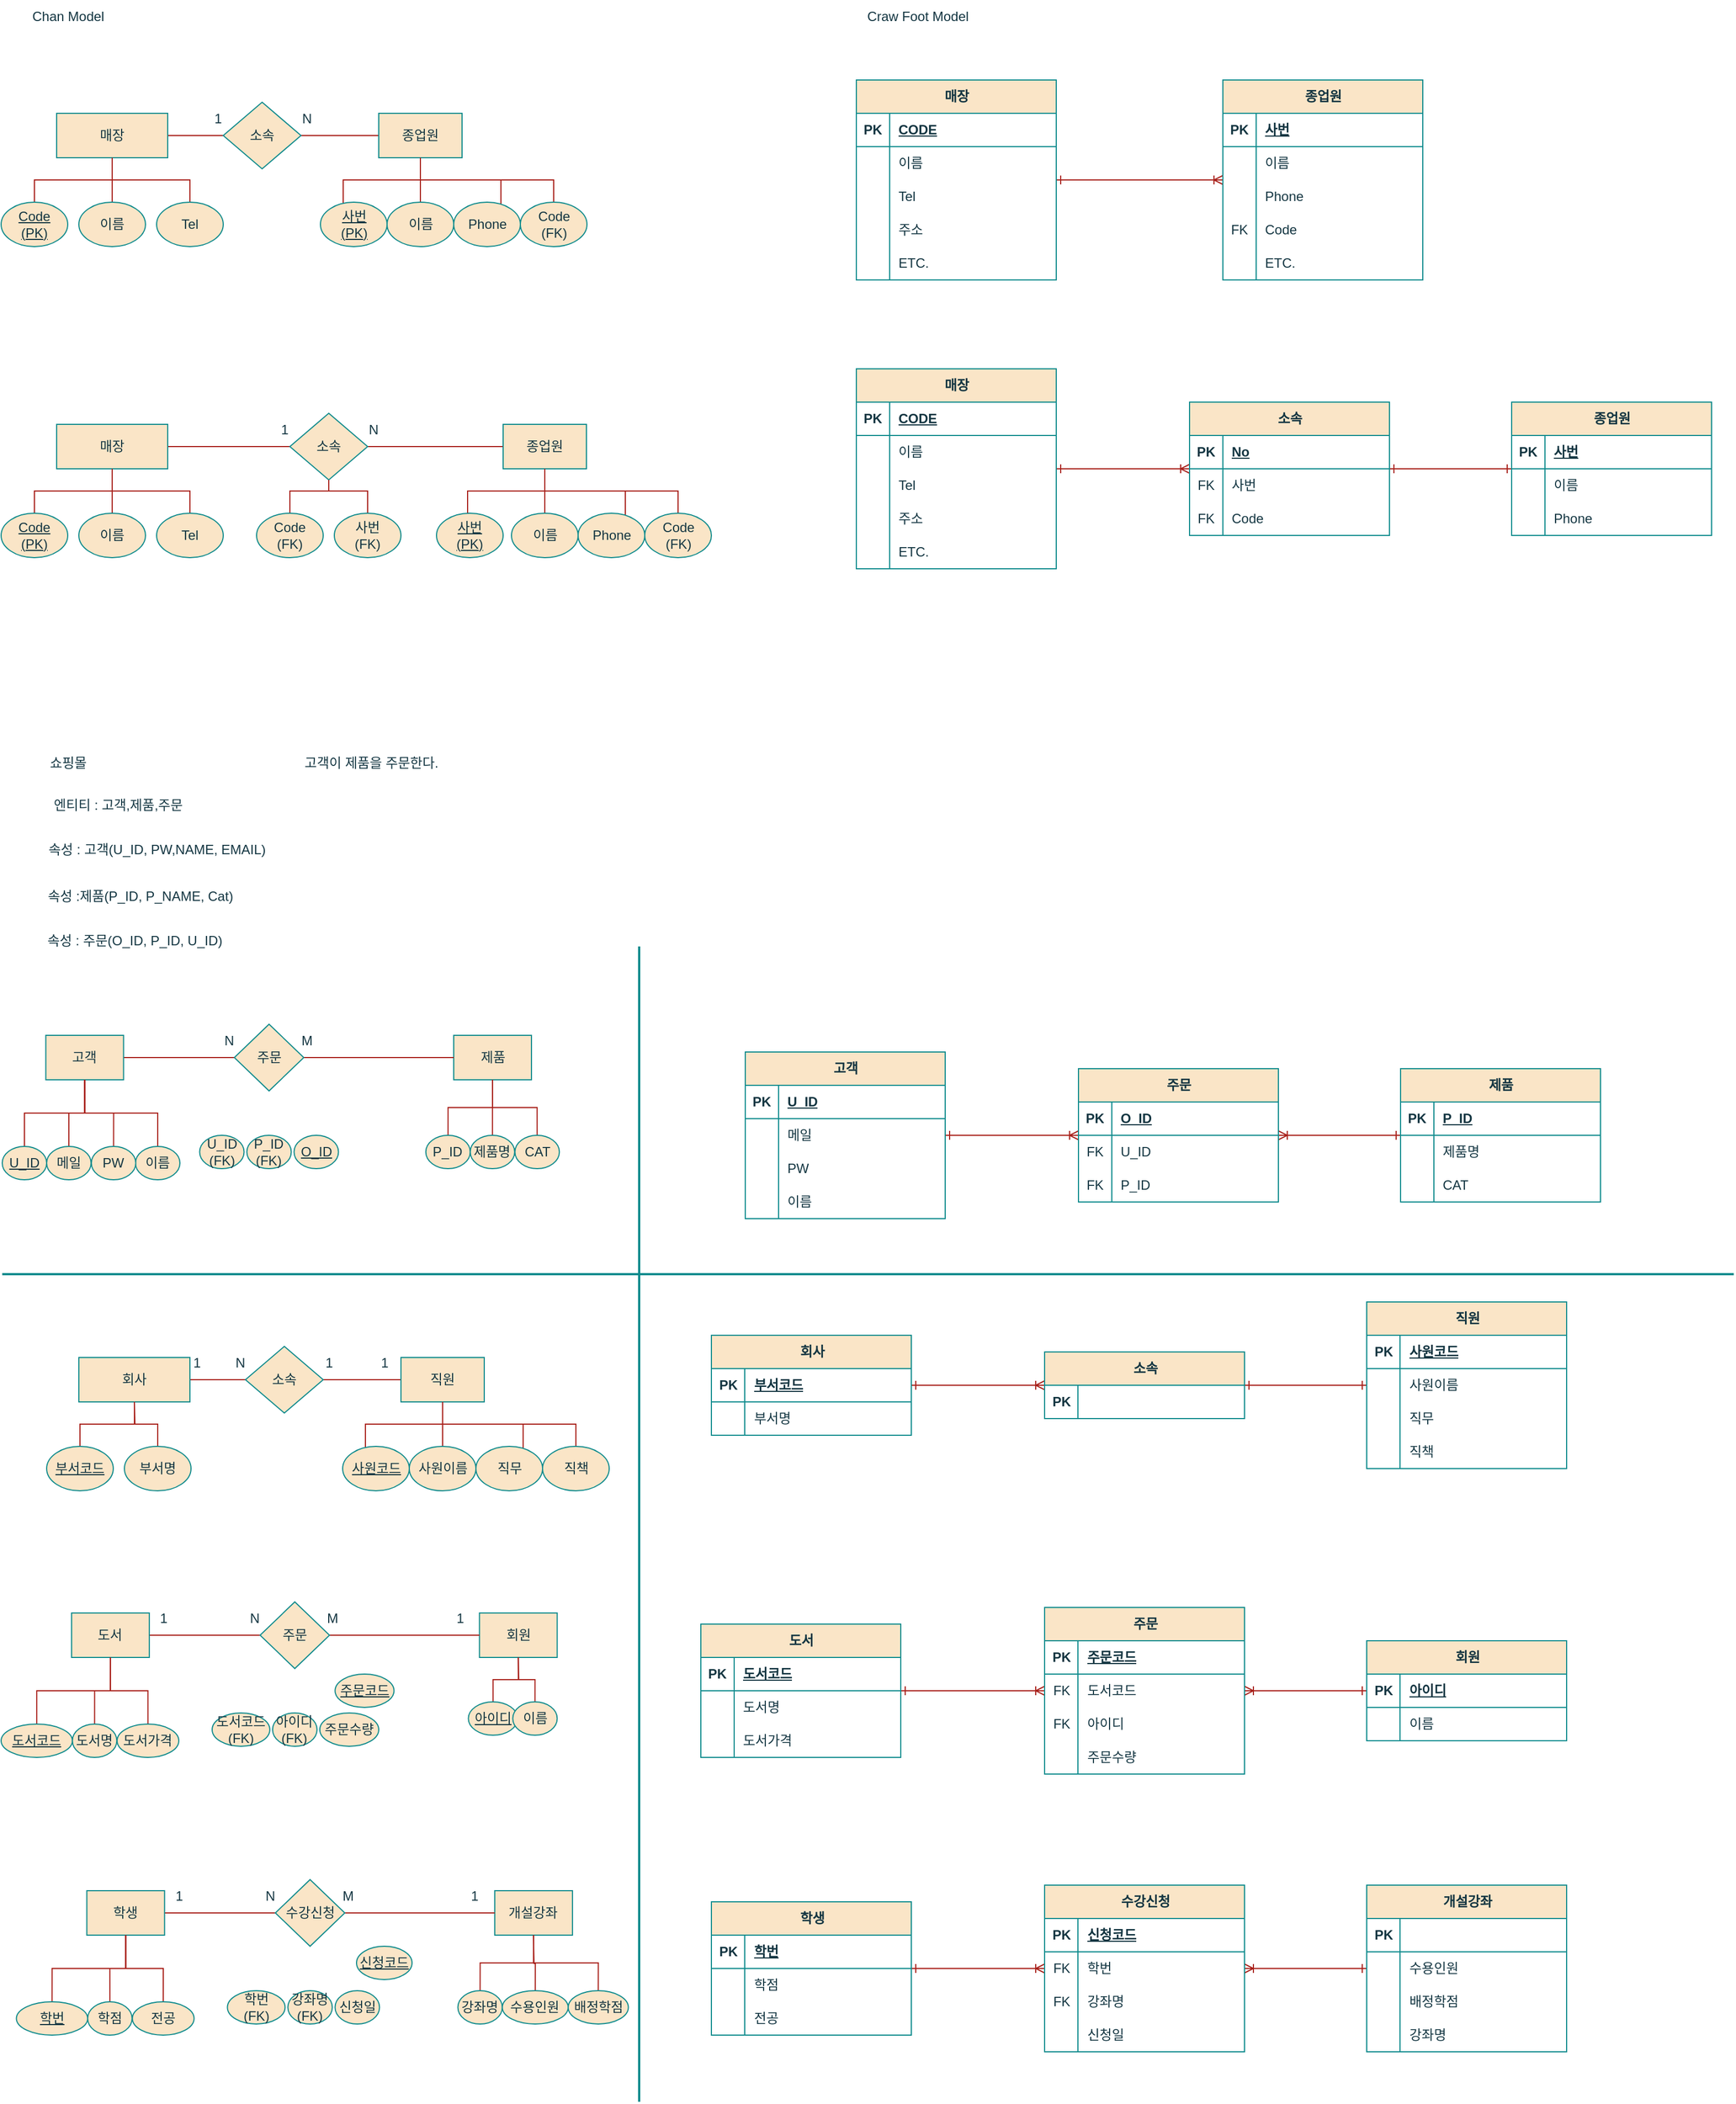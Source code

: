 <mxfile version="21.2.1" type="device">
  <diagram id="R2lEEEUBdFMjLlhIrx00" name="Page-1">
    <mxGraphModel dx="2250" dy="1327" grid="1" gridSize="10" guides="1" tooltips="1" connect="1" arrows="1" fold="1" page="1" pageScale="1" pageWidth="3000" pageHeight="3000" math="0" shadow="0" extFonts="Permanent Marker^https://fonts.googleapis.com/css?family=Permanent+Marker">
      <root>
        <mxCell id="0" />
        <mxCell id="1" parent="0" />
        <mxCell id="M4k-5FXh4Ta7FfM71kTv-1" value="Chan Model" style="text;html=1;align=center;verticalAlign=middle;resizable=0;points=[];autosize=1;strokeColor=none;fillColor=none;labelBackgroundColor=none;fontColor=#143642;" vertex="1" parent="1">
          <mxGeometry x="25" y="38" width="90" height="30" as="geometry" />
        </mxCell>
        <mxCell id="M4k-5FXh4Ta7FfM71kTv-6" style="edgeStyle=orthogonalEdgeStyle;rounded=0;orthogonalLoop=1;jettySize=auto;html=1;entryX=0;entryY=0.5;entryDx=0;entryDy=0;endArrow=none;endFill=0;labelBackgroundColor=none;strokeColor=#A8201A;fontColor=default;" edge="1" parent="1" source="M4k-5FXh4Ta7FfM71kTv-3" target="M4k-5FXh4Ta7FfM71kTv-7">
          <mxGeometry relative="1" as="geometry">
            <mxPoint x="250" y="160" as="targetPoint" />
          </mxGeometry>
        </mxCell>
        <mxCell id="M4k-5FXh4Ta7FfM71kTv-3" value="매장" style="whiteSpace=wrap;html=1;align=center;labelBackgroundColor=none;fillColor=#FAE5C7;strokeColor=#0F8B8D;fontColor=#143642;" vertex="1" parent="1">
          <mxGeometry x="60" y="140" width="100" height="40" as="geometry" />
        </mxCell>
        <mxCell id="M4k-5FXh4Ta7FfM71kTv-20" style="edgeStyle=orthogonalEdgeStyle;rounded=0;orthogonalLoop=1;jettySize=auto;html=1;entryX=0;entryY=0.5;entryDx=0;entryDy=0;endArrow=none;endFill=0;labelBackgroundColor=none;strokeColor=#A8201A;fontColor=default;" edge="1" parent="1" source="M4k-5FXh4Ta7FfM71kTv-7" target="M4k-5FXh4Ta7FfM71kTv-9">
          <mxGeometry relative="1" as="geometry" />
        </mxCell>
        <mxCell id="M4k-5FXh4Ta7FfM71kTv-7" value="소속" style="shape=rhombus;perimeter=rhombusPerimeter;whiteSpace=wrap;html=1;align=center;labelBackgroundColor=none;fillColor=#FAE5C7;strokeColor=#0F8B8D;fontColor=#143642;" vertex="1" parent="1">
          <mxGeometry x="210" y="130" width="70" height="60" as="geometry" />
        </mxCell>
        <mxCell id="M4k-5FXh4Ta7FfM71kTv-9" value="종업원" style="whiteSpace=wrap;html=1;labelBackgroundColor=none;fillColor=#FAE5C7;strokeColor=#0F8B8D;fontColor=#143642;" vertex="1" parent="1">
          <mxGeometry x="350" y="140" width="75" height="40" as="geometry" />
        </mxCell>
        <mxCell id="M4k-5FXh4Ta7FfM71kTv-11" value="1" style="text;html=1;align=center;verticalAlign=middle;resizable=0;points=[];autosize=1;strokeColor=none;fillColor=none;labelBackgroundColor=none;fontColor=#143642;" vertex="1" parent="1">
          <mxGeometry x="190" y="130" width="30" height="30" as="geometry" />
        </mxCell>
        <mxCell id="M4k-5FXh4Ta7FfM71kTv-12" value="N" style="text;html=1;align=center;verticalAlign=middle;resizable=0;points=[];autosize=1;strokeColor=none;fillColor=none;labelBackgroundColor=none;fontColor=#143642;" vertex="1" parent="1">
          <mxGeometry x="270" y="130" width="30" height="30" as="geometry" />
        </mxCell>
        <mxCell id="M4k-5FXh4Ta7FfM71kTv-17" style="edgeStyle=orthogonalEdgeStyle;rounded=0;orthogonalLoop=1;jettySize=auto;html=1;entryX=0.5;entryY=1;entryDx=0;entryDy=0;endArrow=none;endFill=0;labelBackgroundColor=none;strokeColor=#A8201A;fontColor=default;" edge="1" parent="1" source="M4k-5FXh4Ta7FfM71kTv-13" target="M4k-5FXh4Ta7FfM71kTv-3">
          <mxGeometry relative="1" as="geometry" />
        </mxCell>
        <mxCell id="M4k-5FXh4Ta7FfM71kTv-13" value="Code&lt;br&gt;(PK)" style="ellipse;whiteSpace=wrap;html=1;verticalAlign=middle;fontStyle=4;labelBackgroundColor=none;fillColor=#FAE5C7;strokeColor=#0F8B8D;fontColor=#143642;" vertex="1" parent="1">
          <mxGeometry x="10" y="220" width="60" height="40" as="geometry" />
        </mxCell>
        <mxCell id="M4k-5FXh4Ta7FfM71kTv-18" style="edgeStyle=orthogonalEdgeStyle;rounded=0;orthogonalLoop=1;jettySize=auto;html=1;endArrow=none;endFill=0;labelBackgroundColor=none;strokeColor=#A8201A;fontColor=default;" edge="1" parent="1" source="M4k-5FXh4Ta7FfM71kTv-15">
          <mxGeometry relative="1" as="geometry">
            <mxPoint x="110" y="180" as="targetPoint" />
          </mxGeometry>
        </mxCell>
        <mxCell id="M4k-5FXh4Ta7FfM71kTv-15" value="이름" style="ellipse;whiteSpace=wrap;html=1;labelBackgroundColor=none;fillColor=#FAE5C7;strokeColor=#0F8B8D;fontColor=#143642;" vertex="1" parent="1">
          <mxGeometry x="80" y="220" width="60" height="40" as="geometry" />
        </mxCell>
        <mxCell id="M4k-5FXh4Ta7FfM71kTv-19" style="edgeStyle=orthogonalEdgeStyle;rounded=0;orthogonalLoop=1;jettySize=auto;html=1;endArrow=none;endFill=0;labelBackgroundColor=none;strokeColor=#A8201A;fontColor=default;" edge="1" parent="1" source="M4k-5FXh4Ta7FfM71kTv-16" target="M4k-5FXh4Ta7FfM71kTv-3">
          <mxGeometry relative="1" as="geometry" />
        </mxCell>
        <mxCell id="M4k-5FXh4Ta7FfM71kTv-16" value="Tel" style="ellipse;whiteSpace=wrap;html=1;labelBackgroundColor=none;fillColor=#FAE5C7;strokeColor=#0F8B8D;fontColor=#143642;" vertex="1" parent="1">
          <mxGeometry x="150" y="220" width="60" height="40" as="geometry" />
        </mxCell>
        <mxCell id="M4k-5FXh4Ta7FfM71kTv-31" style="edgeStyle=orthogonalEdgeStyle;rounded=0;orthogonalLoop=1;jettySize=auto;html=1;entryX=0.5;entryY=1;entryDx=0;entryDy=0;endArrow=none;endFill=0;labelBackgroundColor=none;strokeColor=#A8201A;fontColor=default;" edge="1" parent="1" source="M4k-5FXh4Ta7FfM71kTv-22" target="M4k-5FXh4Ta7FfM71kTv-9">
          <mxGeometry relative="1" as="geometry">
            <Array as="points">
              <mxPoint x="318" y="200" />
              <mxPoint x="388" y="200" />
            </Array>
          </mxGeometry>
        </mxCell>
        <mxCell id="M4k-5FXh4Ta7FfM71kTv-22" value="사번&lt;br&gt;(PK)" style="ellipse;whiteSpace=wrap;html=1;verticalAlign=middle;fontStyle=4;labelBackgroundColor=none;fillColor=#FAE5C7;strokeColor=#0F8B8D;fontColor=#143642;" vertex="1" parent="1">
          <mxGeometry x="297.5" y="220" width="60" height="40" as="geometry" />
        </mxCell>
        <mxCell id="M4k-5FXh4Ta7FfM71kTv-33" style="edgeStyle=orthogonalEdgeStyle;rounded=0;orthogonalLoop=1;jettySize=auto;html=1;entryX=0.5;entryY=1;entryDx=0;entryDy=0;endArrow=none;endFill=0;labelBackgroundColor=none;strokeColor=#A8201A;fontColor=default;" edge="1" parent="1" source="M4k-5FXh4Ta7FfM71kTv-24" target="M4k-5FXh4Ta7FfM71kTv-9">
          <mxGeometry relative="1" as="geometry" />
        </mxCell>
        <mxCell id="M4k-5FXh4Ta7FfM71kTv-24" value="이름" style="ellipse;whiteSpace=wrap;html=1;labelBackgroundColor=none;fillColor=#FAE5C7;strokeColor=#0F8B8D;fontColor=#143642;" vertex="1" parent="1">
          <mxGeometry x="357.5" y="220" width="60" height="40" as="geometry" />
        </mxCell>
        <mxCell id="M4k-5FXh4Ta7FfM71kTv-34" style="edgeStyle=orthogonalEdgeStyle;rounded=0;orthogonalLoop=1;jettySize=auto;html=1;entryX=0.5;entryY=1;entryDx=0;entryDy=0;endArrow=none;endFill=0;labelBackgroundColor=none;strokeColor=#A8201A;fontColor=default;" edge="1" parent="1" source="M4k-5FXh4Ta7FfM71kTv-26" target="M4k-5FXh4Ta7FfM71kTv-9">
          <mxGeometry relative="1" as="geometry">
            <Array as="points">
              <mxPoint x="460" y="200" />
              <mxPoint x="388" y="200" />
            </Array>
          </mxGeometry>
        </mxCell>
        <mxCell id="M4k-5FXh4Ta7FfM71kTv-26" value="Phone" style="ellipse;whiteSpace=wrap;html=1;labelBackgroundColor=none;fillColor=#FAE5C7;strokeColor=#0F8B8D;fontColor=#143642;" vertex="1" parent="1">
          <mxGeometry x="417.5" y="220" width="60" height="40" as="geometry" />
        </mxCell>
        <mxCell id="M4k-5FXh4Ta7FfM71kTv-36" style="edgeStyle=orthogonalEdgeStyle;rounded=0;orthogonalLoop=1;jettySize=auto;html=1;entryX=0.5;entryY=1;entryDx=0;entryDy=0;strokeColor=#A8201A;fontColor=#143642;fillColor=#FAE5C7;endArrow=none;endFill=0;" edge="1" parent="1" source="M4k-5FXh4Ta7FfM71kTv-35" target="M4k-5FXh4Ta7FfM71kTv-9">
          <mxGeometry relative="1" as="geometry">
            <Array as="points">
              <mxPoint x="508" y="200" />
              <mxPoint x="388" y="200" />
            </Array>
          </mxGeometry>
        </mxCell>
        <mxCell id="M4k-5FXh4Ta7FfM71kTv-35" value="Code&lt;br&gt;(FK)" style="ellipse;whiteSpace=wrap;html=1;labelBackgroundColor=none;fillColor=#FAE5C7;strokeColor=#0F8B8D;fontColor=#143642;" vertex="1" parent="1">
          <mxGeometry x="477.5" y="220" width="60" height="40" as="geometry" />
        </mxCell>
        <mxCell id="M4k-5FXh4Ta7FfM71kTv-37" style="edgeStyle=orthogonalEdgeStyle;rounded=0;orthogonalLoop=1;jettySize=auto;html=1;entryX=0;entryY=0.5;entryDx=0;entryDy=0;endArrow=none;endFill=0;labelBackgroundColor=none;strokeColor=#A8201A;fontColor=default;" edge="1" parent="1" source="M4k-5FXh4Ta7FfM71kTv-38" target="M4k-5FXh4Ta7FfM71kTv-40">
          <mxGeometry relative="1" as="geometry">
            <mxPoint x="250" y="440" as="targetPoint" />
          </mxGeometry>
        </mxCell>
        <mxCell id="M4k-5FXh4Ta7FfM71kTv-38" value="매장" style="whiteSpace=wrap;html=1;align=center;labelBackgroundColor=none;fillColor=#FAE5C7;strokeColor=#0F8B8D;fontColor=#143642;" vertex="1" parent="1">
          <mxGeometry x="60" y="420" width="100" height="40" as="geometry" />
        </mxCell>
        <mxCell id="M4k-5FXh4Ta7FfM71kTv-39" style="edgeStyle=orthogonalEdgeStyle;rounded=0;orthogonalLoop=1;jettySize=auto;html=1;entryX=0;entryY=0.5;entryDx=0;entryDy=0;endArrow=none;endFill=0;labelBackgroundColor=none;strokeColor=#A8201A;fontColor=default;" edge="1" parent="1" source="M4k-5FXh4Ta7FfM71kTv-40" target="M4k-5FXh4Ta7FfM71kTv-41">
          <mxGeometry relative="1" as="geometry" />
        </mxCell>
        <mxCell id="M4k-5FXh4Ta7FfM71kTv-40" value="소속" style="shape=rhombus;perimeter=rhombusPerimeter;whiteSpace=wrap;html=1;align=center;labelBackgroundColor=none;fillColor=#FAE5C7;strokeColor=#0F8B8D;fontColor=#143642;" vertex="1" parent="1">
          <mxGeometry x="270" y="410" width="70" height="60" as="geometry" />
        </mxCell>
        <mxCell id="M4k-5FXh4Ta7FfM71kTv-41" value="종업원" style="whiteSpace=wrap;html=1;labelBackgroundColor=none;fillColor=#FAE5C7;strokeColor=#0F8B8D;fontColor=#143642;" vertex="1" parent="1">
          <mxGeometry x="462" y="420" width="75" height="40" as="geometry" />
        </mxCell>
        <mxCell id="M4k-5FXh4Ta7FfM71kTv-42" value="1" style="text;html=1;align=center;verticalAlign=middle;resizable=0;points=[];autosize=1;strokeColor=none;fillColor=none;labelBackgroundColor=none;fontColor=#143642;" vertex="1" parent="1">
          <mxGeometry x="250" y="410" width="30" height="30" as="geometry" />
        </mxCell>
        <mxCell id="M4k-5FXh4Ta7FfM71kTv-43" value="N" style="text;html=1;align=center;verticalAlign=middle;resizable=0;points=[];autosize=1;strokeColor=none;fillColor=none;labelBackgroundColor=none;fontColor=#143642;" vertex="1" parent="1">
          <mxGeometry x="330" y="410" width="30" height="30" as="geometry" />
        </mxCell>
        <mxCell id="M4k-5FXh4Ta7FfM71kTv-44" style="edgeStyle=orthogonalEdgeStyle;rounded=0;orthogonalLoop=1;jettySize=auto;html=1;entryX=0.5;entryY=1;entryDx=0;entryDy=0;endArrow=none;endFill=0;labelBackgroundColor=none;strokeColor=#A8201A;fontColor=default;" edge="1" parent="1" source="M4k-5FXh4Ta7FfM71kTv-45" target="M4k-5FXh4Ta7FfM71kTv-38">
          <mxGeometry relative="1" as="geometry" />
        </mxCell>
        <mxCell id="M4k-5FXh4Ta7FfM71kTv-45" value="Code&lt;br&gt;(PK)" style="ellipse;whiteSpace=wrap;html=1;verticalAlign=middle;fontStyle=4;labelBackgroundColor=none;fillColor=#FAE5C7;strokeColor=#0F8B8D;fontColor=#143642;" vertex="1" parent="1">
          <mxGeometry x="10" y="500" width="60" height="40" as="geometry" />
        </mxCell>
        <mxCell id="M4k-5FXh4Ta7FfM71kTv-46" style="edgeStyle=orthogonalEdgeStyle;rounded=0;orthogonalLoop=1;jettySize=auto;html=1;endArrow=none;endFill=0;labelBackgroundColor=none;strokeColor=#A8201A;fontColor=default;" edge="1" parent="1" source="M4k-5FXh4Ta7FfM71kTv-47">
          <mxGeometry relative="1" as="geometry">
            <mxPoint x="110" y="460" as="targetPoint" />
          </mxGeometry>
        </mxCell>
        <mxCell id="M4k-5FXh4Ta7FfM71kTv-47" value="이름" style="ellipse;whiteSpace=wrap;html=1;labelBackgroundColor=none;fillColor=#FAE5C7;strokeColor=#0F8B8D;fontColor=#143642;" vertex="1" parent="1">
          <mxGeometry x="80" y="500" width="60" height="40" as="geometry" />
        </mxCell>
        <mxCell id="M4k-5FXh4Ta7FfM71kTv-48" style="edgeStyle=orthogonalEdgeStyle;rounded=0;orthogonalLoop=1;jettySize=auto;html=1;endArrow=none;endFill=0;labelBackgroundColor=none;strokeColor=#A8201A;fontColor=default;" edge="1" parent="1" source="M4k-5FXh4Ta7FfM71kTv-49" target="M4k-5FXh4Ta7FfM71kTv-38">
          <mxGeometry relative="1" as="geometry" />
        </mxCell>
        <mxCell id="M4k-5FXh4Ta7FfM71kTv-49" value="Tel" style="ellipse;whiteSpace=wrap;html=1;labelBackgroundColor=none;fillColor=#FAE5C7;strokeColor=#0F8B8D;fontColor=#143642;" vertex="1" parent="1">
          <mxGeometry x="150" y="500" width="60" height="40" as="geometry" />
        </mxCell>
        <mxCell id="M4k-5FXh4Ta7FfM71kTv-50" style="edgeStyle=orthogonalEdgeStyle;rounded=0;orthogonalLoop=1;jettySize=auto;html=1;entryX=0.5;entryY=1;entryDx=0;entryDy=0;endArrow=none;endFill=0;labelBackgroundColor=none;strokeColor=#A8201A;fontColor=default;exitX=0.5;exitY=0;exitDx=0;exitDy=0;" edge="1" parent="1" source="M4k-5FXh4Ta7FfM71kTv-51" target="M4k-5FXh4Ta7FfM71kTv-41">
          <mxGeometry relative="1" as="geometry">
            <Array as="points">
              <mxPoint x="430" y="500" />
              <mxPoint x="430" y="480" />
              <mxPoint x="500" y="480" />
            </Array>
            <mxPoint x="430.0" y="501.029" as="sourcePoint" />
          </mxGeometry>
        </mxCell>
        <mxCell id="M4k-5FXh4Ta7FfM71kTv-51" value="사번&lt;br&gt;(PK)" style="ellipse;whiteSpace=wrap;html=1;verticalAlign=middle;fontStyle=4;labelBackgroundColor=none;fillColor=#FAE5C7;strokeColor=#0F8B8D;fontColor=#143642;" vertex="1" parent="1">
          <mxGeometry x="402" y="500" width="60" height="40" as="geometry" />
        </mxCell>
        <mxCell id="M4k-5FXh4Ta7FfM71kTv-52" style="edgeStyle=orthogonalEdgeStyle;rounded=0;orthogonalLoop=1;jettySize=auto;html=1;entryX=0.5;entryY=1;entryDx=0;entryDy=0;endArrow=none;endFill=0;labelBackgroundColor=none;strokeColor=#A8201A;fontColor=default;" edge="1" parent="1" source="M4k-5FXh4Ta7FfM71kTv-53" target="M4k-5FXh4Ta7FfM71kTv-41">
          <mxGeometry relative="1" as="geometry" />
        </mxCell>
        <mxCell id="M4k-5FXh4Ta7FfM71kTv-53" value="이름" style="ellipse;whiteSpace=wrap;html=1;labelBackgroundColor=none;fillColor=#FAE5C7;strokeColor=#0F8B8D;fontColor=#143642;" vertex="1" parent="1">
          <mxGeometry x="469.5" y="500" width="60" height="40" as="geometry" />
        </mxCell>
        <mxCell id="M4k-5FXh4Ta7FfM71kTv-54" style="edgeStyle=orthogonalEdgeStyle;rounded=0;orthogonalLoop=1;jettySize=auto;html=1;entryX=0.5;entryY=1;entryDx=0;entryDy=0;endArrow=none;endFill=0;labelBackgroundColor=none;strokeColor=#A8201A;fontColor=default;" edge="1" parent="1" source="M4k-5FXh4Ta7FfM71kTv-55" target="M4k-5FXh4Ta7FfM71kTv-41">
          <mxGeometry relative="1" as="geometry">
            <Array as="points">
              <mxPoint x="572" y="480" />
              <mxPoint x="500" y="480" />
            </Array>
          </mxGeometry>
        </mxCell>
        <mxCell id="M4k-5FXh4Ta7FfM71kTv-55" value="Phone" style="ellipse;whiteSpace=wrap;html=1;labelBackgroundColor=none;fillColor=#FAE5C7;strokeColor=#0F8B8D;fontColor=#143642;" vertex="1" parent="1">
          <mxGeometry x="529.5" y="500" width="60" height="40" as="geometry" />
        </mxCell>
        <mxCell id="M4k-5FXh4Ta7FfM71kTv-56" style="edgeStyle=orthogonalEdgeStyle;rounded=0;orthogonalLoop=1;jettySize=auto;html=1;entryX=0.5;entryY=1;entryDx=0;entryDy=0;strokeColor=#A8201A;fontColor=#143642;fillColor=#FAE5C7;endArrow=none;endFill=0;" edge="1" parent="1" source="M4k-5FXh4Ta7FfM71kTv-57" target="M4k-5FXh4Ta7FfM71kTv-41">
          <mxGeometry relative="1" as="geometry">
            <Array as="points">
              <mxPoint x="620" y="480" />
              <mxPoint x="500" y="480" />
            </Array>
          </mxGeometry>
        </mxCell>
        <mxCell id="M4k-5FXh4Ta7FfM71kTv-57" value="Code&lt;br&gt;(FK)" style="ellipse;whiteSpace=wrap;html=1;labelBackgroundColor=none;fillColor=#FAE5C7;strokeColor=#0F8B8D;fontColor=#143642;" vertex="1" parent="1">
          <mxGeometry x="589.5" y="500" width="60" height="40" as="geometry" />
        </mxCell>
        <mxCell id="M4k-5FXh4Ta7FfM71kTv-64" style="edgeStyle=orthogonalEdgeStyle;rounded=0;orthogonalLoop=1;jettySize=auto;html=1;entryX=0.5;entryY=1;entryDx=0;entryDy=0;strokeColor=#A8201A;fontColor=#143642;fillColor=#FAE5C7;endArrow=none;endFill=0;" edge="1" parent="1" source="M4k-5FXh4Ta7FfM71kTv-58" target="M4k-5FXh4Ta7FfM71kTv-40">
          <mxGeometry relative="1" as="geometry" />
        </mxCell>
        <mxCell id="M4k-5FXh4Ta7FfM71kTv-58" value="Code&lt;br&gt;(FK)" style="ellipse;whiteSpace=wrap;html=1;verticalAlign=middle;fontStyle=0;labelBackgroundColor=none;fillColor=#FAE5C7;strokeColor=#0F8B8D;fontColor=#143642;" vertex="1" parent="1">
          <mxGeometry x="240" y="500" width="60" height="40" as="geometry" />
        </mxCell>
        <mxCell id="M4k-5FXh4Ta7FfM71kTv-63" style="edgeStyle=orthogonalEdgeStyle;rounded=0;orthogonalLoop=1;jettySize=auto;html=1;entryX=0.5;entryY=1;entryDx=0;entryDy=0;strokeColor=#A8201A;fontColor=#143642;fillColor=#FAE5C7;endArrow=none;endFill=0;" edge="1" parent="1" source="M4k-5FXh4Ta7FfM71kTv-59" target="M4k-5FXh4Ta7FfM71kTv-40">
          <mxGeometry relative="1" as="geometry" />
        </mxCell>
        <mxCell id="M4k-5FXh4Ta7FfM71kTv-59" value="사번&lt;br&gt;(FK)" style="ellipse;whiteSpace=wrap;html=1;verticalAlign=middle;fontStyle=0;labelBackgroundColor=none;fillColor=#FAE5C7;strokeColor=#0F8B8D;fontColor=#143642;" vertex="1" parent="1">
          <mxGeometry x="310" y="500" width="60" height="40" as="geometry" />
        </mxCell>
        <mxCell id="M4k-5FXh4Ta7FfM71kTv-65" value="Craw Foot Model" style="text;html=1;align=center;verticalAlign=middle;resizable=0;points=[];autosize=1;strokeColor=none;fillColor=none;fontColor=#143642;" vertex="1" parent="1">
          <mxGeometry x="780" y="38" width="110" height="30" as="geometry" />
        </mxCell>
        <mxCell id="M4k-5FXh4Ta7FfM71kTv-101" value="" style="edgeStyle=orthogonalEdgeStyle;rounded=0;orthogonalLoop=1;jettySize=auto;html=1;strokeColor=#A8201A;fontColor=#143642;fillColor=#FAE5C7;startArrow=ERone;startFill=0;endArrow=ERoneToMany;endFill=0;" edge="1" parent="1" source="M4k-5FXh4Ta7FfM71kTv-66" target="M4k-5FXh4Ta7FfM71kTv-85">
          <mxGeometry relative="1" as="geometry" />
        </mxCell>
        <mxCell id="M4k-5FXh4Ta7FfM71kTv-66" value="매장" style="shape=table;startSize=30;container=1;collapsible=1;childLayout=tableLayout;fixedRows=1;rowLines=0;fontStyle=1;align=center;resizeLast=1;html=1;strokeColor=#0F8B8D;fontColor=#143642;fillColor=#FAE5C7;" vertex="1" parent="1">
          <mxGeometry x="780" y="110" width="180" height="180" as="geometry" />
        </mxCell>
        <mxCell id="M4k-5FXh4Ta7FfM71kTv-67" value="" style="shape=tableRow;horizontal=0;startSize=0;swimlaneHead=0;swimlaneBody=0;fillColor=none;collapsible=0;dropTarget=0;points=[[0,0.5],[1,0.5]];portConstraint=eastwest;top=0;left=0;right=0;bottom=1;strokeColor=#0F8B8D;fontColor=#143642;" vertex="1" parent="M4k-5FXh4Ta7FfM71kTv-66">
          <mxGeometry y="30" width="180" height="30" as="geometry" />
        </mxCell>
        <mxCell id="M4k-5FXh4Ta7FfM71kTv-68" value="PK" style="shape=partialRectangle;connectable=0;fillColor=none;top=0;left=0;bottom=0;right=0;fontStyle=1;overflow=hidden;whiteSpace=wrap;html=1;strokeColor=#0F8B8D;fontColor=#143642;" vertex="1" parent="M4k-5FXh4Ta7FfM71kTv-67">
          <mxGeometry width="30" height="30" as="geometry">
            <mxRectangle width="30" height="30" as="alternateBounds" />
          </mxGeometry>
        </mxCell>
        <mxCell id="M4k-5FXh4Ta7FfM71kTv-69" value="CODE" style="shape=partialRectangle;connectable=0;fillColor=none;top=0;left=0;bottom=0;right=0;align=left;spacingLeft=6;fontStyle=5;overflow=hidden;whiteSpace=wrap;html=1;strokeColor=#0F8B8D;fontColor=#143642;" vertex="1" parent="M4k-5FXh4Ta7FfM71kTv-67">
          <mxGeometry x="30" width="150" height="30" as="geometry">
            <mxRectangle width="150" height="30" as="alternateBounds" />
          </mxGeometry>
        </mxCell>
        <mxCell id="M4k-5FXh4Ta7FfM71kTv-70" value="" style="shape=tableRow;horizontal=0;startSize=0;swimlaneHead=0;swimlaneBody=0;fillColor=none;collapsible=0;dropTarget=0;points=[[0,0.5],[1,0.5]];portConstraint=eastwest;top=0;left=0;right=0;bottom=0;strokeColor=#0F8B8D;fontColor=#143642;" vertex="1" parent="M4k-5FXh4Ta7FfM71kTv-66">
          <mxGeometry y="60" width="180" height="30" as="geometry" />
        </mxCell>
        <mxCell id="M4k-5FXh4Ta7FfM71kTv-71" value="" style="shape=partialRectangle;connectable=0;fillColor=none;top=0;left=0;bottom=0;right=0;editable=1;overflow=hidden;whiteSpace=wrap;html=1;strokeColor=#0F8B8D;fontColor=#143642;" vertex="1" parent="M4k-5FXh4Ta7FfM71kTv-70">
          <mxGeometry width="30" height="30" as="geometry">
            <mxRectangle width="30" height="30" as="alternateBounds" />
          </mxGeometry>
        </mxCell>
        <mxCell id="M4k-5FXh4Ta7FfM71kTv-72" value="이름" style="shape=partialRectangle;connectable=0;fillColor=none;top=0;left=0;bottom=0;right=0;align=left;spacingLeft=6;overflow=hidden;whiteSpace=wrap;html=1;strokeColor=#0F8B8D;fontColor=#143642;" vertex="1" parent="M4k-5FXh4Ta7FfM71kTv-70">
          <mxGeometry x="30" width="150" height="30" as="geometry">
            <mxRectangle width="150" height="30" as="alternateBounds" />
          </mxGeometry>
        </mxCell>
        <mxCell id="M4k-5FXh4Ta7FfM71kTv-73" value="" style="shape=tableRow;horizontal=0;startSize=0;swimlaneHead=0;swimlaneBody=0;fillColor=none;collapsible=0;dropTarget=0;points=[[0,0.5],[1,0.5]];portConstraint=eastwest;top=0;left=0;right=0;bottom=0;strokeColor=#0F8B8D;fontColor=#143642;" vertex="1" parent="M4k-5FXh4Ta7FfM71kTv-66">
          <mxGeometry y="90" width="180" height="30" as="geometry" />
        </mxCell>
        <mxCell id="M4k-5FXh4Ta7FfM71kTv-74" value="" style="shape=partialRectangle;connectable=0;fillColor=none;top=0;left=0;bottom=0;right=0;editable=1;overflow=hidden;whiteSpace=wrap;html=1;strokeColor=#0F8B8D;fontColor=#143642;" vertex="1" parent="M4k-5FXh4Ta7FfM71kTv-73">
          <mxGeometry width="30" height="30" as="geometry">
            <mxRectangle width="30" height="30" as="alternateBounds" />
          </mxGeometry>
        </mxCell>
        <mxCell id="M4k-5FXh4Ta7FfM71kTv-75" value="Tel" style="shape=partialRectangle;connectable=0;fillColor=none;top=0;left=0;bottom=0;right=0;align=left;spacingLeft=6;overflow=hidden;whiteSpace=wrap;html=1;strokeColor=#0F8B8D;fontColor=#143642;" vertex="1" parent="M4k-5FXh4Ta7FfM71kTv-73">
          <mxGeometry x="30" width="150" height="30" as="geometry">
            <mxRectangle width="150" height="30" as="alternateBounds" />
          </mxGeometry>
        </mxCell>
        <mxCell id="M4k-5FXh4Ta7FfM71kTv-76" value="" style="shape=tableRow;horizontal=0;startSize=0;swimlaneHead=0;swimlaneBody=0;fillColor=none;collapsible=0;dropTarget=0;points=[[0,0.5],[1,0.5]];portConstraint=eastwest;top=0;left=0;right=0;bottom=0;strokeColor=#0F8B8D;fontColor=#143642;" vertex="1" parent="M4k-5FXh4Ta7FfM71kTv-66">
          <mxGeometry y="120" width="180" height="30" as="geometry" />
        </mxCell>
        <mxCell id="M4k-5FXh4Ta7FfM71kTv-77" value="" style="shape=partialRectangle;connectable=0;fillColor=none;top=0;left=0;bottom=0;right=0;editable=1;overflow=hidden;whiteSpace=wrap;html=1;strokeColor=#0F8B8D;fontColor=#143642;" vertex="1" parent="M4k-5FXh4Ta7FfM71kTv-76">
          <mxGeometry width="30" height="30" as="geometry">
            <mxRectangle width="30" height="30" as="alternateBounds" />
          </mxGeometry>
        </mxCell>
        <mxCell id="M4k-5FXh4Ta7FfM71kTv-78" value="주소" style="shape=partialRectangle;connectable=0;fillColor=none;top=0;left=0;bottom=0;right=0;align=left;spacingLeft=6;overflow=hidden;whiteSpace=wrap;html=1;strokeColor=#0F8B8D;fontColor=#143642;" vertex="1" parent="M4k-5FXh4Ta7FfM71kTv-76">
          <mxGeometry x="30" width="150" height="30" as="geometry">
            <mxRectangle width="150" height="30" as="alternateBounds" />
          </mxGeometry>
        </mxCell>
        <mxCell id="M4k-5FXh4Ta7FfM71kTv-79" value="" style="shape=tableRow;horizontal=0;startSize=0;swimlaneHead=0;swimlaneBody=0;fillColor=none;collapsible=0;dropTarget=0;points=[[0,0.5],[1,0.5]];portConstraint=eastwest;top=0;left=0;right=0;bottom=0;strokeColor=#0F8B8D;fontColor=#143642;" vertex="1" parent="M4k-5FXh4Ta7FfM71kTv-66">
          <mxGeometry y="150" width="180" height="30" as="geometry" />
        </mxCell>
        <mxCell id="M4k-5FXh4Ta7FfM71kTv-80" value="" style="shape=partialRectangle;connectable=0;fillColor=none;top=0;left=0;bottom=0;right=0;editable=1;overflow=hidden;whiteSpace=wrap;html=1;strokeColor=#0F8B8D;fontColor=#143642;" vertex="1" parent="M4k-5FXh4Ta7FfM71kTv-79">
          <mxGeometry width="30" height="30" as="geometry">
            <mxRectangle width="30" height="30" as="alternateBounds" />
          </mxGeometry>
        </mxCell>
        <mxCell id="M4k-5FXh4Ta7FfM71kTv-81" value="ETC." style="shape=partialRectangle;connectable=0;fillColor=none;top=0;left=0;bottom=0;right=0;align=left;spacingLeft=6;overflow=hidden;whiteSpace=wrap;html=1;strokeColor=#0F8B8D;fontColor=#143642;" vertex="1" parent="M4k-5FXh4Ta7FfM71kTv-79">
          <mxGeometry x="30" width="150" height="30" as="geometry">
            <mxRectangle width="150" height="30" as="alternateBounds" />
          </mxGeometry>
        </mxCell>
        <mxCell id="M4k-5FXh4Ta7FfM71kTv-85" value="종업원" style="shape=table;startSize=30;container=1;collapsible=1;childLayout=tableLayout;fixedRows=1;rowLines=0;fontStyle=1;align=center;resizeLast=1;html=1;strokeColor=#0F8B8D;fontColor=#143642;fillColor=#FAE5C7;" vertex="1" parent="1">
          <mxGeometry x="1110" y="110" width="180" height="180" as="geometry" />
        </mxCell>
        <mxCell id="M4k-5FXh4Ta7FfM71kTv-86" value="" style="shape=tableRow;horizontal=0;startSize=0;swimlaneHead=0;swimlaneBody=0;fillColor=none;collapsible=0;dropTarget=0;points=[[0,0.5],[1,0.5]];portConstraint=eastwest;top=0;left=0;right=0;bottom=1;strokeColor=#0F8B8D;fontColor=#143642;" vertex="1" parent="M4k-5FXh4Ta7FfM71kTv-85">
          <mxGeometry y="30" width="180" height="30" as="geometry" />
        </mxCell>
        <mxCell id="M4k-5FXh4Ta7FfM71kTv-87" value="PK" style="shape=partialRectangle;connectable=0;fillColor=none;top=0;left=0;bottom=0;right=0;fontStyle=1;overflow=hidden;whiteSpace=wrap;html=1;strokeColor=#0F8B8D;fontColor=#143642;" vertex="1" parent="M4k-5FXh4Ta7FfM71kTv-86">
          <mxGeometry width="30" height="30" as="geometry">
            <mxRectangle width="30" height="30" as="alternateBounds" />
          </mxGeometry>
        </mxCell>
        <mxCell id="M4k-5FXh4Ta7FfM71kTv-88" value="사번" style="shape=partialRectangle;connectable=0;fillColor=none;top=0;left=0;bottom=0;right=0;align=left;spacingLeft=6;fontStyle=5;overflow=hidden;whiteSpace=wrap;html=1;strokeColor=#0F8B8D;fontColor=#143642;" vertex="1" parent="M4k-5FXh4Ta7FfM71kTv-86">
          <mxGeometry x="30" width="150" height="30" as="geometry">
            <mxRectangle width="150" height="30" as="alternateBounds" />
          </mxGeometry>
        </mxCell>
        <mxCell id="M4k-5FXh4Ta7FfM71kTv-89" value="" style="shape=tableRow;horizontal=0;startSize=0;swimlaneHead=0;swimlaneBody=0;fillColor=none;collapsible=0;dropTarget=0;points=[[0,0.5],[1,0.5]];portConstraint=eastwest;top=0;left=0;right=0;bottom=0;strokeColor=#0F8B8D;fontColor=#143642;" vertex="1" parent="M4k-5FXh4Ta7FfM71kTv-85">
          <mxGeometry y="60" width="180" height="30" as="geometry" />
        </mxCell>
        <mxCell id="M4k-5FXh4Ta7FfM71kTv-90" value="" style="shape=partialRectangle;connectable=0;fillColor=none;top=0;left=0;bottom=0;right=0;editable=1;overflow=hidden;whiteSpace=wrap;html=1;strokeColor=#0F8B8D;fontColor=#143642;" vertex="1" parent="M4k-5FXh4Ta7FfM71kTv-89">
          <mxGeometry width="30" height="30" as="geometry">
            <mxRectangle width="30" height="30" as="alternateBounds" />
          </mxGeometry>
        </mxCell>
        <mxCell id="M4k-5FXh4Ta7FfM71kTv-91" value="이름" style="shape=partialRectangle;connectable=0;fillColor=none;top=0;left=0;bottom=0;right=0;align=left;spacingLeft=6;overflow=hidden;whiteSpace=wrap;html=1;strokeColor=#0F8B8D;fontColor=#143642;" vertex="1" parent="M4k-5FXh4Ta7FfM71kTv-89">
          <mxGeometry x="30" width="150" height="30" as="geometry">
            <mxRectangle width="150" height="30" as="alternateBounds" />
          </mxGeometry>
        </mxCell>
        <mxCell id="M4k-5FXh4Ta7FfM71kTv-92" value="" style="shape=tableRow;horizontal=0;startSize=0;swimlaneHead=0;swimlaneBody=0;fillColor=none;collapsible=0;dropTarget=0;points=[[0,0.5],[1,0.5]];portConstraint=eastwest;top=0;left=0;right=0;bottom=0;strokeColor=#0F8B8D;fontColor=#143642;" vertex="1" parent="M4k-5FXh4Ta7FfM71kTv-85">
          <mxGeometry y="90" width="180" height="30" as="geometry" />
        </mxCell>
        <mxCell id="M4k-5FXh4Ta7FfM71kTv-93" value="" style="shape=partialRectangle;connectable=0;fillColor=none;top=0;left=0;bottom=0;right=0;editable=1;overflow=hidden;whiteSpace=wrap;html=1;strokeColor=#0F8B8D;fontColor=#143642;" vertex="1" parent="M4k-5FXh4Ta7FfM71kTv-92">
          <mxGeometry width="30" height="30" as="geometry">
            <mxRectangle width="30" height="30" as="alternateBounds" />
          </mxGeometry>
        </mxCell>
        <mxCell id="M4k-5FXh4Ta7FfM71kTv-94" value="Phone" style="shape=partialRectangle;connectable=0;fillColor=none;top=0;left=0;bottom=0;right=0;align=left;spacingLeft=6;overflow=hidden;whiteSpace=wrap;html=1;strokeColor=#0F8B8D;fontColor=#143642;" vertex="1" parent="M4k-5FXh4Ta7FfM71kTv-92">
          <mxGeometry x="30" width="150" height="30" as="geometry">
            <mxRectangle width="150" height="30" as="alternateBounds" />
          </mxGeometry>
        </mxCell>
        <mxCell id="M4k-5FXh4Ta7FfM71kTv-95" value="" style="shape=tableRow;horizontal=0;startSize=0;swimlaneHead=0;swimlaneBody=0;fillColor=none;collapsible=0;dropTarget=0;points=[[0,0.5],[1,0.5]];portConstraint=eastwest;top=0;left=0;right=0;bottom=0;strokeColor=#0F8B8D;fontColor=#143642;" vertex="1" parent="M4k-5FXh4Ta7FfM71kTv-85">
          <mxGeometry y="120" width="180" height="30" as="geometry" />
        </mxCell>
        <mxCell id="M4k-5FXh4Ta7FfM71kTv-96" value="FK" style="shape=partialRectangle;connectable=0;fillColor=none;top=0;left=0;bottom=0;right=0;editable=1;overflow=hidden;whiteSpace=wrap;html=1;strokeColor=#0F8B8D;fontColor=#143642;" vertex="1" parent="M4k-5FXh4Ta7FfM71kTv-95">
          <mxGeometry width="30" height="30" as="geometry">
            <mxRectangle width="30" height="30" as="alternateBounds" />
          </mxGeometry>
        </mxCell>
        <mxCell id="M4k-5FXh4Ta7FfM71kTv-97" value="Code" style="shape=partialRectangle;connectable=0;fillColor=none;top=0;left=0;bottom=0;right=0;align=left;spacingLeft=6;overflow=hidden;whiteSpace=wrap;html=1;strokeColor=#0F8B8D;fontColor=#143642;" vertex="1" parent="M4k-5FXh4Ta7FfM71kTv-95">
          <mxGeometry x="30" width="150" height="30" as="geometry">
            <mxRectangle width="150" height="30" as="alternateBounds" />
          </mxGeometry>
        </mxCell>
        <mxCell id="M4k-5FXh4Ta7FfM71kTv-98" value="" style="shape=tableRow;horizontal=0;startSize=0;swimlaneHead=0;swimlaneBody=0;fillColor=none;collapsible=0;dropTarget=0;points=[[0,0.5],[1,0.5]];portConstraint=eastwest;top=0;left=0;right=0;bottom=0;strokeColor=#0F8B8D;fontColor=#143642;" vertex="1" parent="M4k-5FXh4Ta7FfM71kTv-85">
          <mxGeometry y="150" width="180" height="30" as="geometry" />
        </mxCell>
        <mxCell id="M4k-5FXh4Ta7FfM71kTv-99" value="" style="shape=partialRectangle;connectable=0;fillColor=none;top=0;left=0;bottom=0;right=0;editable=1;overflow=hidden;whiteSpace=wrap;html=1;strokeColor=#0F8B8D;fontColor=#143642;" vertex="1" parent="M4k-5FXh4Ta7FfM71kTv-98">
          <mxGeometry width="30" height="30" as="geometry">
            <mxRectangle width="30" height="30" as="alternateBounds" />
          </mxGeometry>
        </mxCell>
        <mxCell id="M4k-5FXh4Ta7FfM71kTv-100" value="ETC." style="shape=partialRectangle;connectable=0;fillColor=none;top=0;left=0;bottom=0;right=0;align=left;spacingLeft=6;overflow=hidden;whiteSpace=wrap;html=1;strokeColor=#0F8B8D;fontColor=#143642;" vertex="1" parent="M4k-5FXh4Ta7FfM71kTv-98">
          <mxGeometry x="30" width="150" height="30" as="geometry">
            <mxRectangle width="150" height="30" as="alternateBounds" />
          </mxGeometry>
        </mxCell>
        <mxCell id="M4k-5FXh4Ta7FfM71kTv-102" value="" style="edgeStyle=orthogonalEdgeStyle;rounded=0;orthogonalLoop=1;jettySize=auto;html=1;strokeColor=#A8201A;fontColor=#143642;fillColor=#FAE5C7;startArrow=ERone;startFill=0;endArrow=ERoneToMany;endFill=0;" edge="1" parent="1" source="M4k-5FXh4Ta7FfM71kTv-103" target="M4k-5FXh4Ta7FfM71kTv-119">
          <mxGeometry relative="1" as="geometry" />
        </mxCell>
        <mxCell id="M4k-5FXh4Ta7FfM71kTv-103" value="매장" style="shape=table;startSize=30;container=1;collapsible=1;childLayout=tableLayout;fixedRows=1;rowLines=0;fontStyle=1;align=center;resizeLast=1;html=1;strokeColor=#0F8B8D;fontColor=#143642;fillColor=#FAE5C7;" vertex="1" parent="1">
          <mxGeometry x="780" y="370" width="180" height="180" as="geometry" />
        </mxCell>
        <mxCell id="M4k-5FXh4Ta7FfM71kTv-104" value="" style="shape=tableRow;horizontal=0;startSize=0;swimlaneHead=0;swimlaneBody=0;fillColor=none;collapsible=0;dropTarget=0;points=[[0,0.5],[1,0.5]];portConstraint=eastwest;top=0;left=0;right=0;bottom=1;strokeColor=#0F8B8D;fontColor=#143642;" vertex="1" parent="M4k-5FXh4Ta7FfM71kTv-103">
          <mxGeometry y="30" width="180" height="30" as="geometry" />
        </mxCell>
        <mxCell id="M4k-5FXh4Ta7FfM71kTv-105" value="PK" style="shape=partialRectangle;connectable=0;fillColor=none;top=0;left=0;bottom=0;right=0;fontStyle=1;overflow=hidden;whiteSpace=wrap;html=1;strokeColor=#0F8B8D;fontColor=#143642;" vertex="1" parent="M4k-5FXh4Ta7FfM71kTv-104">
          <mxGeometry width="30" height="30" as="geometry">
            <mxRectangle width="30" height="30" as="alternateBounds" />
          </mxGeometry>
        </mxCell>
        <mxCell id="M4k-5FXh4Ta7FfM71kTv-106" value="CODE" style="shape=partialRectangle;connectable=0;fillColor=none;top=0;left=0;bottom=0;right=0;align=left;spacingLeft=6;fontStyle=5;overflow=hidden;whiteSpace=wrap;html=1;strokeColor=#0F8B8D;fontColor=#143642;" vertex="1" parent="M4k-5FXh4Ta7FfM71kTv-104">
          <mxGeometry x="30" width="150" height="30" as="geometry">
            <mxRectangle width="150" height="30" as="alternateBounds" />
          </mxGeometry>
        </mxCell>
        <mxCell id="M4k-5FXh4Ta7FfM71kTv-107" value="" style="shape=tableRow;horizontal=0;startSize=0;swimlaneHead=0;swimlaneBody=0;fillColor=none;collapsible=0;dropTarget=0;points=[[0,0.5],[1,0.5]];portConstraint=eastwest;top=0;left=0;right=0;bottom=0;strokeColor=#0F8B8D;fontColor=#143642;" vertex="1" parent="M4k-5FXh4Ta7FfM71kTv-103">
          <mxGeometry y="60" width="180" height="30" as="geometry" />
        </mxCell>
        <mxCell id="M4k-5FXh4Ta7FfM71kTv-108" value="" style="shape=partialRectangle;connectable=0;fillColor=none;top=0;left=0;bottom=0;right=0;editable=1;overflow=hidden;whiteSpace=wrap;html=1;strokeColor=#0F8B8D;fontColor=#143642;" vertex="1" parent="M4k-5FXh4Ta7FfM71kTv-107">
          <mxGeometry width="30" height="30" as="geometry">
            <mxRectangle width="30" height="30" as="alternateBounds" />
          </mxGeometry>
        </mxCell>
        <mxCell id="M4k-5FXh4Ta7FfM71kTv-109" value="이름" style="shape=partialRectangle;connectable=0;fillColor=none;top=0;left=0;bottom=0;right=0;align=left;spacingLeft=6;overflow=hidden;whiteSpace=wrap;html=1;strokeColor=#0F8B8D;fontColor=#143642;" vertex="1" parent="M4k-5FXh4Ta7FfM71kTv-107">
          <mxGeometry x="30" width="150" height="30" as="geometry">
            <mxRectangle width="150" height="30" as="alternateBounds" />
          </mxGeometry>
        </mxCell>
        <mxCell id="M4k-5FXh4Ta7FfM71kTv-110" value="" style="shape=tableRow;horizontal=0;startSize=0;swimlaneHead=0;swimlaneBody=0;fillColor=none;collapsible=0;dropTarget=0;points=[[0,0.5],[1,0.5]];portConstraint=eastwest;top=0;left=0;right=0;bottom=0;strokeColor=#0F8B8D;fontColor=#143642;" vertex="1" parent="M4k-5FXh4Ta7FfM71kTv-103">
          <mxGeometry y="90" width="180" height="30" as="geometry" />
        </mxCell>
        <mxCell id="M4k-5FXh4Ta7FfM71kTv-111" value="" style="shape=partialRectangle;connectable=0;fillColor=none;top=0;left=0;bottom=0;right=0;editable=1;overflow=hidden;whiteSpace=wrap;html=1;strokeColor=#0F8B8D;fontColor=#143642;" vertex="1" parent="M4k-5FXh4Ta7FfM71kTv-110">
          <mxGeometry width="30" height="30" as="geometry">
            <mxRectangle width="30" height="30" as="alternateBounds" />
          </mxGeometry>
        </mxCell>
        <mxCell id="M4k-5FXh4Ta7FfM71kTv-112" value="Tel" style="shape=partialRectangle;connectable=0;fillColor=none;top=0;left=0;bottom=0;right=0;align=left;spacingLeft=6;overflow=hidden;whiteSpace=wrap;html=1;strokeColor=#0F8B8D;fontColor=#143642;" vertex="1" parent="M4k-5FXh4Ta7FfM71kTv-110">
          <mxGeometry x="30" width="150" height="30" as="geometry">
            <mxRectangle width="150" height="30" as="alternateBounds" />
          </mxGeometry>
        </mxCell>
        <mxCell id="M4k-5FXh4Ta7FfM71kTv-113" value="" style="shape=tableRow;horizontal=0;startSize=0;swimlaneHead=0;swimlaneBody=0;fillColor=none;collapsible=0;dropTarget=0;points=[[0,0.5],[1,0.5]];portConstraint=eastwest;top=0;left=0;right=0;bottom=0;strokeColor=#0F8B8D;fontColor=#143642;" vertex="1" parent="M4k-5FXh4Ta7FfM71kTv-103">
          <mxGeometry y="120" width="180" height="30" as="geometry" />
        </mxCell>
        <mxCell id="M4k-5FXh4Ta7FfM71kTv-114" value="" style="shape=partialRectangle;connectable=0;fillColor=none;top=0;left=0;bottom=0;right=0;editable=1;overflow=hidden;whiteSpace=wrap;html=1;strokeColor=#0F8B8D;fontColor=#143642;" vertex="1" parent="M4k-5FXh4Ta7FfM71kTv-113">
          <mxGeometry width="30" height="30" as="geometry">
            <mxRectangle width="30" height="30" as="alternateBounds" />
          </mxGeometry>
        </mxCell>
        <mxCell id="M4k-5FXh4Ta7FfM71kTv-115" value="주소" style="shape=partialRectangle;connectable=0;fillColor=none;top=0;left=0;bottom=0;right=0;align=left;spacingLeft=6;overflow=hidden;whiteSpace=wrap;html=1;strokeColor=#0F8B8D;fontColor=#143642;" vertex="1" parent="M4k-5FXh4Ta7FfM71kTv-113">
          <mxGeometry x="30" width="150" height="30" as="geometry">
            <mxRectangle width="150" height="30" as="alternateBounds" />
          </mxGeometry>
        </mxCell>
        <mxCell id="M4k-5FXh4Ta7FfM71kTv-116" value="" style="shape=tableRow;horizontal=0;startSize=0;swimlaneHead=0;swimlaneBody=0;fillColor=none;collapsible=0;dropTarget=0;points=[[0,0.5],[1,0.5]];portConstraint=eastwest;top=0;left=0;right=0;bottom=0;strokeColor=#0F8B8D;fontColor=#143642;" vertex="1" parent="M4k-5FXh4Ta7FfM71kTv-103">
          <mxGeometry y="150" width="180" height="30" as="geometry" />
        </mxCell>
        <mxCell id="M4k-5FXh4Ta7FfM71kTv-117" value="" style="shape=partialRectangle;connectable=0;fillColor=none;top=0;left=0;bottom=0;right=0;editable=1;overflow=hidden;whiteSpace=wrap;html=1;strokeColor=#0F8B8D;fontColor=#143642;" vertex="1" parent="M4k-5FXh4Ta7FfM71kTv-116">
          <mxGeometry width="30" height="30" as="geometry">
            <mxRectangle width="30" height="30" as="alternateBounds" />
          </mxGeometry>
        </mxCell>
        <mxCell id="M4k-5FXh4Ta7FfM71kTv-118" value="ETC." style="shape=partialRectangle;connectable=0;fillColor=none;top=0;left=0;bottom=0;right=0;align=left;spacingLeft=6;overflow=hidden;whiteSpace=wrap;html=1;strokeColor=#0F8B8D;fontColor=#143642;" vertex="1" parent="M4k-5FXh4Ta7FfM71kTv-116">
          <mxGeometry x="30" width="150" height="30" as="geometry">
            <mxRectangle width="150" height="30" as="alternateBounds" />
          </mxGeometry>
        </mxCell>
        <mxCell id="M4k-5FXh4Ta7FfM71kTv-151" value="" style="edgeStyle=orthogonalEdgeStyle;rounded=0;orthogonalLoop=1;jettySize=auto;html=1;strokeColor=#A8201A;fontColor=#143642;fillColor=#FAE5C7;startArrow=ERone;startFill=0;endArrow=ERone;endFill=0;" edge="1" parent="1" source="M4k-5FXh4Ta7FfM71kTv-119" target="M4k-5FXh4Ta7FfM71kTv-135">
          <mxGeometry relative="1" as="geometry" />
        </mxCell>
        <mxCell id="M4k-5FXh4Ta7FfM71kTv-119" value="소속" style="shape=table;startSize=30;container=1;collapsible=1;childLayout=tableLayout;fixedRows=1;rowLines=0;fontStyle=1;align=center;resizeLast=1;html=1;strokeColor=#0F8B8D;fontColor=#143642;fillColor=#FAE5C7;" vertex="1" parent="1">
          <mxGeometry x="1080" y="400" width="180" height="120" as="geometry" />
        </mxCell>
        <mxCell id="M4k-5FXh4Ta7FfM71kTv-120" value="" style="shape=tableRow;horizontal=0;startSize=0;swimlaneHead=0;swimlaneBody=0;fillColor=none;collapsible=0;dropTarget=0;points=[[0,0.5],[1,0.5]];portConstraint=eastwest;top=0;left=0;right=0;bottom=1;strokeColor=#0F8B8D;fontColor=#143642;" vertex="1" parent="M4k-5FXh4Ta7FfM71kTv-119">
          <mxGeometry y="30" width="180" height="30" as="geometry" />
        </mxCell>
        <mxCell id="M4k-5FXh4Ta7FfM71kTv-121" value="PK" style="shape=partialRectangle;connectable=0;fillColor=none;top=0;left=0;bottom=0;right=0;fontStyle=1;overflow=hidden;whiteSpace=wrap;html=1;strokeColor=#0F8B8D;fontColor=#143642;" vertex="1" parent="M4k-5FXh4Ta7FfM71kTv-120">
          <mxGeometry width="30" height="30" as="geometry">
            <mxRectangle width="30" height="30" as="alternateBounds" />
          </mxGeometry>
        </mxCell>
        <mxCell id="M4k-5FXh4Ta7FfM71kTv-122" value="No" style="shape=partialRectangle;connectable=0;fillColor=none;top=0;left=0;bottom=0;right=0;align=left;spacingLeft=6;fontStyle=5;overflow=hidden;whiteSpace=wrap;html=1;strokeColor=#0F8B8D;fontColor=#143642;" vertex="1" parent="M4k-5FXh4Ta7FfM71kTv-120">
          <mxGeometry x="30" width="150" height="30" as="geometry">
            <mxRectangle width="150" height="30" as="alternateBounds" />
          </mxGeometry>
        </mxCell>
        <mxCell id="M4k-5FXh4Ta7FfM71kTv-126" value="" style="shape=tableRow;horizontal=0;startSize=0;swimlaneHead=0;swimlaneBody=0;fillColor=none;collapsible=0;dropTarget=0;points=[[0,0.5],[1,0.5]];portConstraint=eastwest;top=0;left=0;right=0;bottom=0;strokeColor=#0F8B8D;fontColor=#143642;" vertex="1" parent="M4k-5FXh4Ta7FfM71kTv-119">
          <mxGeometry y="60" width="180" height="30" as="geometry" />
        </mxCell>
        <mxCell id="M4k-5FXh4Ta7FfM71kTv-127" value="FK" style="shape=partialRectangle;connectable=0;fillColor=none;top=0;left=0;bottom=0;right=0;editable=1;overflow=hidden;whiteSpace=wrap;html=1;strokeColor=#0F8B8D;fontColor=#143642;" vertex="1" parent="M4k-5FXh4Ta7FfM71kTv-126">
          <mxGeometry width="30" height="30" as="geometry">
            <mxRectangle width="30" height="30" as="alternateBounds" />
          </mxGeometry>
        </mxCell>
        <mxCell id="M4k-5FXh4Ta7FfM71kTv-128" value="사번" style="shape=partialRectangle;connectable=0;fillColor=none;top=0;left=0;bottom=0;right=0;align=left;spacingLeft=6;overflow=hidden;whiteSpace=wrap;html=1;strokeColor=#0F8B8D;fontColor=#143642;" vertex="1" parent="M4k-5FXh4Ta7FfM71kTv-126">
          <mxGeometry x="30" width="150" height="30" as="geometry">
            <mxRectangle width="150" height="30" as="alternateBounds" />
          </mxGeometry>
        </mxCell>
        <mxCell id="M4k-5FXh4Ta7FfM71kTv-129" value="" style="shape=tableRow;horizontal=0;startSize=0;swimlaneHead=0;swimlaneBody=0;fillColor=none;collapsible=0;dropTarget=0;points=[[0,0.5],[1,0.5]];portConstraint=eastwest;top=0;left=0;right=0;bottom=0;strokeColor=#0F8B8D;fontColor=#143642;" vertex="1" parent="M4k-5FXh4Ta7FfM71kTv-119">
          <mxGeometry y="90" width="180" height="30" as="geometry" />
        </mxCell>
        <mxCell id="M4k-5FXh4Ta7FfM71kTv-130" value="FK" style="shape=partialRectangle;connectable=0;fillColor=none;top=0;left=0;bottom=0;right=0;editable=1;overflow=hidden;whiteSpace=wrap;html=1;strokeColor=#0F8B8D;fontColor=#143642;" vertex="1" parent="M4k-5FXh4Ta7FfM71kTv-129">
          <mxGeometry width="30" height="30" as="geometry">
            <mxRectangle width="30" height="30" as="alternateBounds" />
          </mxGeometry>
        </mxCell>
        <mxCell id="M4k-5FXh4Ta7FfM71kTv-131" value="Code" style="shape=partialRectangle;connectable=0;fillColor=none;top=0;left=0;bottom=0;right=0;align=left;spacingLeft=6;overflow=hidden;whiteSpace=wrap;html=1;strokeColor=#0F8B8D;fontColor=#143642;" vertex="1" parent="M4k-5FXh4Ta7FfM71kTv-129">
          <mxGeometry x="30" width="150" height="30" as="geometry">
            <mxRectangle width="150" height="30" as="alternateBounds" />
          </mxGeometry>
        </mxCell>
        <mxCell id="M4k-5FXh4Ta7FfM71kTv-135" value="종업원" style="shape=table;startSize=30;container=1;collapsible=1;childLayout=tableLayout;fixedRows=1;rowLines=0;fontStyle=1;align=center;resizeLast=1;html=1;strokeColor=#0F8B8D;fontColor=#143642;fillColor=#FAE5C7;" vertex="1" parent="1">
          <mxGeometry x="1370" y="400" width="180" height="120" as="geometry" />
        </mxCell>
        <mxCell id="M4k-5FXh4Ta7FfM71kTv-136" value="" style="shape=tableRow;horizontal=0;startSize=0;swimlaneHead=0;swimlaneBody=0;fillColor=none;collapsible=0;dropTarget=0;points=[[0,0.5],[1,0.5]];portConstraint=eastwest;top=0;left=0;right=0;bottom=1;strokeColor=#0F8B8D;fontColor=#143642;" vertex="1" parent="M4k-5FXh4Ta7FfM71kTv-135">
          <mxGeometry y="30" width="180" height="30" as="geometry" />
        </mxCell>
        <mxCell id="M4k-5FXh4Ta7FfM71kTv-137" value="PK" style="shape=partialRectangle;connectable=0;fillColor=none;top=0;left=0;bottom=0;right=0;fontStyle=1;overflow=hidden;whiteSpace=wrap;html=1;strokeColor=#0F8B8D;fontColor=#143642;" vertex="1" parent="M4k-5FXh4Ta7FfM71kTv-136">
          <mxGeometry width="30" height="30" as="geometry">
            <mxRectangle width="30" height="30" as="alternateBounds" />
          </mxGeometry>
        </mxCell>
        <mxCell id="M4k-5FXh4Ta7FfM71kTv-138" value="사번" style="shape=partialRectangle;connectable=0;fillColor=none;top=0;left=0;bottom=0;right=0;align=left;spacingLeft=6;fontStyle=5;overflow=hidden;whiteSpace=wrap;html=1;strokeColor=#0F8B8D;fontColor=#143642;" vertex="1" parent="M4k-5FXh4Ta7FfM71kTv-136">
          <mxGeometry x="30" width="150" height="30" as="geometry">
            <mxRectangle width="150" height="30" as="alternateBounds" />
          </mxGeometry>
        </mxCell>
        <mxCell id="M4k-5FXh4Ta7FfM71kTv-139" value="" style="shape=tableRow;horizontal=0;startSize=0;swimlaneHead=0;swimlaneBody=0;fillColor=none;collapsible=0;dropTarget=0;points=[[0,0.5],[1,0.5]];portConstraint=eastwest;top=0;left=0;right=0;bottom=0;strokeColor=#0F8B8D;fontColor=#143642;" vertex="1" parent="M4k-5FXh4Ta7FfM71kTv-135">
          <mxGeometry y="60" width="180" height="30" as="geometry" />
        </mxCell>
        <mxCell id="M4k-5FXh4Ta7FfM71kTv-140" value="" style="shape=partialRectangle;connectable=0;fillColor=none;top=0;left=0;bottom=0;right=0;editable=1;overflow=hidden;whiteSpace=wrap;html=1;strokeColor=#0F8B8D;fontColor=#143642;" vertex="1" parent="M4k-5FXh4Ta7FfM71kTv-139">
          <mxGeometry width="30" height="30" as="geometry">
            <mxRectangle width="30" height="30" as="alternateBounds" />
          </mxGeometry>
        </mxCell>
        <mxCell id="M4k-5FXh4Ta7FfM71kTv-141" value="이름" style="shape=partialRectangle;connectable=0;fillColor=none;top=0;left=0;bottom=0;right=0;align=left;spacingLeft=6;overflow=hidden;whiteSpace=wrap;html=1;strokeColor=#0F8B8D;fontColor=#143642;" vertex="1" parent="M4k-5FXh4Ta7FfM71kTv-139">
          <mxGeometry x="30" width="150" height="30" as="geometry">
            <mxRectangle width="150" height="30" as="alternateBounds" />
          </mxGeometry>
        </mxCell>
        <mxCell id="M4k-5FXh4Ta7FfM71kTv-142" value="" style="shape=tableRow;horizontal=0;startSize=0;swimlaneHead=0;swimlaneBody=0;fillColor=none;collapsible=0;dropTarget=0;points=[[0,0.5],[1,0.5]];portConstraint=eastwest;top=0;left=0;right=0;bottom=0;strokeColor=#0F8B8D;fontColor=#143642;" vertex="1" parent="M4k-5FXh4Ta7FfM71kTv-135">
          <mxGeometry y="90" width="180" height="30" as="geometry" />
        </mxCell>
        <mxCell id="M4k-5FXh4Ta7FfM71kTv-143" value="" style="shape=partialRectangle;connectable=0;fillColor=none;top=0;left=0;bottom=0;right=0;editable=1;overflow=hidden;whiteSpace=wrap;html=1;strokeColor=#0F8B8D;fontColor=#143642;" vertex="1" parent="M4k-5FXh4Ta7FfM71kTv-142">
          <mxGeometry width="30" height="30" as="geometry">
            <mxRectangle width="30" height="30" as="alternateBounds" />
          </mxGeometry>
        </mxCell>
        <mxCell id="M4k-5FXh4Ta7FfM71kTv-144" value="Phone" style="shape=partialRectangle;connectable=0;fillColor=none;top=0;left=0;bottom=0;right=0;align=left;spacingLeft=6;overflow=hidden;whiteSpace=wrap;html=1;strokeColor=#0F8B8D;fontColor=#143642;" vertex="1" parent="M4k-5FXh4Ta7FfM71kTv-142">
          <mxGeometry x="30" width="150" height="30" as="geometry">
            <mxRectangle width="150" height="30" as="alternateBounds" />
          </mxGeometry>
        </mxCell>
        <mxCell id="M4k-5FXh4Ta7FfM71kTv-152" value="쇼핑몰" style="text;html=1;align=center;verticalAlign=middle;resizable=0;points=[];autosize=1;strokeColor=none;fillColor=none;fontColor=#143642;" vertex="1" parent="1">
          <mxGeometry x="40" y="710" width="60" height="30" as="geometry" />
        </mxCell>
        <mxCell id="M4k-5FXh4Ta7FfM71kTv-154" value="엔티티 : 고객,제품,주문" style="text;html=1;align=center;verticalAlign=middle;resizable=0;points=[];autosize=1;strokeColor=none;fillColor=none;fontColor=#143642;" vertex="1" parent="1">
          <mxGeometry x="40" y="748" width="150" height="30" as="geometry" />
        </mxCell>
        <mxCell id="M4k-5FXh4Ta7FfM71kTv-155" value="속성 : 고객(U_ID, PW,NAME, EMAIL)" style="text;html=1;align=center;verticalAlign=middle;resizable=0;points=[];autosize=1;strokeColor=none;fillColor=none;fontColor=#143642;" vertex="1" parent="1">
          <mxGeometry x="40" y="788" width="220" height="30" as="geometry" />
        </mxCell>
        <mxCell id="M4k-5FXh4Ta7FfM71kTv-156" value="속성 :제품(P_ID, P_NAME, Cat)" style="text;html=1;align=center;verticalAlign=middle;resizable=0;points=[];autosize=1;strokeColor=none;fillColor=none;fontColor=#143642;" vertex="1" parent="1">
          <mxGeometry x="40" y="830" width="190" height="30" as="geometry" />
        </mxCell>
        <mxCell id="M4k-5FXh4Ta7FfM71kTv-157" value="속성 : 주문(O_ID, P_ID, U_ID)" style="text;html=1;align=center;verticalAlign=middle;resizable=0;points=[];autosize=1;strokeColor=none;fillColor=none;fontColor=#143642;" vertex="1" parent="1">
          <mxGeometry x="40" y="870" width="180" height="30" as="geometry" />
        </mxCell>
        <mxCell id="M4k-5FXh4Ta7FfM71kTv-158" value="고객이 제품을 주문한다." style="text;html=1;align=center;verticalAlign=middle;resizable=0;points=[];autosize=1;strokeColor=none;fillColor=none;fontColor=#143642;" vertex="1" parent="1">
          <mxGeometry x="267.5" y="710" width="150" height="30" as="geometry" />
        </mxCell>
        <mxCell id="M4k-5FXh4Ta7FfM71kTv-164" style="edgeStyle=orthogonalEdgeStyle;rounded=0;orthogonalLoop=1;jettySize=auto;html=1;entryX=0;entryY=0.5;entryDx=0;entryDy=0;strokeColor=#A8201A;fontColor=#143642;fillColor=#FAE5C7;endArrow=none;endFill=0;" edge="1" parent="1" source="M4k-5FXh4Ta7FfM71kTv-159" target="M4k-5FXh4Ta7FfM71kTv-163">
          <mxGeometry relative="1" as="geometry" />
        </mxCell>
        <mxCell id="M4k-5FXh4Ta7FfM71kTv-159" value="고객" style="whiteSpace=wrap;html=1;strokeColor=#0F8B8D;fontColor=#143642;fillColor=#FAE5C7;" vertex="1" parent="1">
          <mxGeometry x="50.25" y="970" width="70" height="40" as="geometry" />
        </mxCell>
        <mxCell id="M4k-5FXh4Ta7FfM71kTv-161" value="제품" style="whiteSpace=wrap;html=1;strokeColor=#0F8B8D;fontColor=#143642;fillColor=#FAE5C7;" vertex="1" parent="1">
          <mxGeometry x="417.5" y="970" width="70" height="40" as="geometry" />
        </mxCell>
        <mxCell id="M4k-5FXh4Ta7FfM71kTv-165" style="edgeStyle=orthogonalEdgeStyle;rounded=0;orthogonalLoop=1;jettySize=auto;html=1;entryX=0;entryY=0.5;entryDx=0;entryDy=0;strokeColor=#A8201A;fontColor=#143642;fillColor=#FAE5C7;endArrow=none;endFill=0;" edge="1" parent="1" source="M4k-5FXh4Ta7FfM71kTv-163" target="M4k-5FXh4Ta7FfM71kTv-161">
          <mxGeometry relative="1" as="geometry" />
        </mxCell>
        <mxCell id="M4k-5FXh4Ta7FfM71kTv-163" value="주문" style="rhombus;whiteSpace=wrap;html=1;strokeColor=#0F8B8D;fontColor=#143642;fillColor=#FAE5C7;" vertex="1" parent="1">
          <mxGeometry x="220" y="960" width="62.5" height="60" as="geometry" />
        </mxCell>
        <mxCell id="M4k-5FXh4Ta7FfM71kTv-176" style="edgeStyle=orthogonalEdgeStyle;rounded=0;orthogonalLoop=1;jettySize=auto;html=1;entryX=0.5;entryY=1;entryDx=0;entryDy=0;strokeColor=#A8201A;fontColor=#143642;fillColor=#FAE5C7;endArrow=none;endFill=0;" edge="1" parent="1" source="M4k-5FXh4Ta7FfM71kTv-166" target="M4k-5FXh4Ta7FfM71kTv-159">
          <mxGeometry relative="1" as="geometry" />
        </mxCell>
        <mxCell id="M4k-5FXh4Ta7FfM71kTv-166" value="U_ID" style="ellipse;whiteSpace=wrap;html=1;strokeColor=#0F8B8D;fontColor=#143642;fillColor=#FAE5C7;fontStyle=4" vertex="1" parent="1">
          <mxGeometry x="11" y="1070" width="40" height="30" as="geometry" />
        </mxCell>
        <mxCell id="M4k-5FXh4Ta7FfM71kTv-173" style="edgeStyle=orthogonalEdgeStyle;rounded=0;orthogonalLoop=1;jettySize=auto;html=1;entryX=0.5;entryY=1;entryDx=0;entryDy=0;strokeColor=#A8201A;fontColor=#143642;fillColor=#FAE5C7;endArrow=none;endFill=0;" edge="1" parent="1" source="M4k-5FXh4Ta7FfM71kTv-168" target="M4k-5FXh4Ta7FfM71kTv-159">
          <mxGeometry relative="1" as="geometry" />
        </mxCell>
        <mxCell id="M4k-5FXh4Ta7FfM71kTv-168" value="메일" style="ellipse;whiteSpace=wrap;html=1;strokeColor=#0F8B8D;fontColor=#143642;fillColor=#FAE5C7;" vertex="1" parent="1">
          <mxGeometry x="51" y="1070" width="40" height="30" as="geometry" />
        </mxCell>
        <mxCell id="M4k-5FXh4Ta7FfM71kTv-172" style="edgeStyle=orthogonalEdgeStyle;rounded=0;orthogonalLoop=1;jettySize=auto;html=1;entryX=0.5;entryY=1;entryDx=0;entryDy=0;strokeColor=#A8201A;fontColor=#143642;fillColor=#FAE5C7;endArrow=none;endFill=0;" edge="1" parent="1" source="M4k-5FXh4Ta7FfM71kTv-169" target="M4k-5FXh4Ta7FfM71kTv-159">
          <mxGeometry relative="1" as="geometry">
            <Array as="points">
              <mxPoint x="151" y="1040" />
              <mxPoint x="85" y="1040" />
            </Array>
          </mxGeometry>
        </mxCell>
        <mxCell id="M4k-5FXh4Ta7FfM71kTv-169" value="이름" style="ellipse;whiteSpace=wrap;html=1;strokeColor=#0F8B8D;fontColor=#143642;fillColor=#FAE5C7;" vertex="1" parent="1">
          <mxGeometry x="131" y="1070" width="40" height="30" as="geometry" />
        </mxCell>
        <mxCell id="M4k-5FXh4Ta7FfM71kTv-175" style="edgeStyle=orthogonalEdgeStyle;rounded=0;orthogonalLoop=1;jettySize=auto;html=1;entryX=0.5;entryY=1;entryDx=0;entryDy=0;strokeColor=#A8201A;fontColor=#143642;fillColor=#FAE5C7;endArrow=none;endFill=0;" edge="1" parent="1" source="M4k-5FXh4Ta7FfM71kTv-170" target="M4k-5FXh4Ta7FfM71kTv-159">
          <mxGeometry relative="1" as="geometry" />
        </mxCell>
        <mxCell id="M4k-5FXh4Ta7FfM71kTv-170" value="PW" style="ellipse;whiteSpace=wrap;html=1;strokeColor=#0F8B8D;fontColor=#143642;fillColor=#FAE5C7;" vertex="1" parent="1">
          <mxGeometry x="91.25" y="1070" width="40" height="30" as="geometry" />
        </mxCell>
        <mxCell id="M4k-5FXh4Ta7FfM71kTv-183" style="edgeStyle=orthogonalEdgeStyle;rounded=0;orthogonalLoop=1;jettySize=auto;html=1;entryX=0.5;entryY=1;entryDx=0;entryDy=0;strokeColor=#A8201A;fontColor=#143642;fillColor=#FAE5C7;endArrow=none;endFill=0;" edge="1" parent="1" source="M4k-5FXh4Ta7FfM71kTv-177" target="M4k-5FXh4Ta7FfM71kTv-161">
          <mxGeometry relative="1" as="geometry" />
        </mxCell>
        <mxCell id="M4k-5FXh4Ta7FfM71kTv-177" value="P_ID" style="ellipse;whiteSpace=wrap;html=1;strokeColor=#0F8B8D;fontColor=#143642;fillColor=#FAE5C7;" vertex="1" parent="1">
          <mxGeometry x="392.38" y="1060" width="40" height="30" as="geometry" />
        </mxCell>
        <mxCell id="M4k-5FXh4Ta7FfM71kTv-182" style="edgeStyle=orthogonalEdgeStyle;rounded=0;orthogonalLoop=1;jettySize=auto;html=1;strokeColor=#A8201A;fontColor=#143642;fillColor=#FAE5C7;endArrow=none;endFill=0;" edge="1" parent="1" source="M4k-5FXh4Ta7FfM71kTv-178">
          <mxGeometry relative="1" as="geometry">
            <mxPoint x="452.38" y="1010" as="targetPoint" />
          </mxGeometry>
        </mxCell>
        <mxCell id="M4k-5FXh4Ta7FfM71kTv-178" value="제품명" style="ellipse;whiteSpace=wrap;html=1;strokeColor=#0F8B8D;fontColor=#143642;fillColor=#FAE5C7;" vertex="1" parent="1">
          <mxGeometry x="432.38" y="1060" width="40" height="30" as="geometry" />
        </mxCell>
        <mxCell id="M4k-5FXh4Ta7FfM71kTv-181" style="edgeStyle=orthogonalEdgeStyle;rounded=0;orthogonalLoop=1;jettySize=auto;html=1;entryX=0.5;entryY=1;entryDx=0;entryDy=0;strokeColor=#A8201A;fontColor=#143642;fillColor=#FAE5C7;endArrow=none;endFill=0;" edge="1" parent="1" source="M4k-5FXh4Ta7FfM71kTv-180" target="M4k-5FXh4Ta7FfM71kTv-161">
          <mxGeometry relative="1" as="geometry" />
        </mxCell>
        <mxCell id="M4k-5FXh4Ta7FfM71kTv-180" value="CAT" style="ellipse;whiteSpace=wrap;html=1;strokeColor=#0F8B8D;fontColor=#143642;fillColor=#FAE5C7;" vertex="1" parent="1">
          <mxGeometry x="472.63" y="1060" width="40" height="30" as="geometry" />
        </mxCell>
        <mxCell id="M4k-5FXh4Ta7FfM71kTv-184" value="N" style="text;html=1;align=center;verticalAlign=middle;resizable=0;points=[];autosize=1;strokeColor=none;fillColor=none;fontColor=#143642;" vertex="1" parent="1">
          <mxGeometry x="200" y="960" width="30" height="30" as="geometry" />
        </mxCell>
        <mxCell id="M4k-5FXh4Ta7FfM71kTv-185" value="M" style="text;html=1;align=center;verticalAlign=middle;resizable=0;points=[];autosize=1;strokeColor=none;fillColor=none;fontColor=#143642;" vertex="1" parent="1">
          <mxGeometry x="270" y="960" width="30" height="30" as="geometry" />
        </mxCell>
        <mxCell id="M4k-5FXh4Ta7FfM71kTv-186" value="U_ID&lt;br&gt;(FK)" style="ellipse;whiteSpace=wrap;html=1;strokeColor=#0F8B8D;fontColor=#143642;fillColor=#FAE5C7;fontStyle=0" vertex="1" parent="1">
          <mxGeometry x="188.75" y="1060" width="40" height="30" as="geometry" />
        </mxCell>
        <mxCell id="M4k-5FXh4Ta7FfM71kTv-187" value="P_ID&lt;br&gt;(FK)" style="ellipse;whiteSpace=wrap;html=1;strokeColor=#0F8B8D;fontColor=#143642;fillColor=#FAE5C7;" vertex="1" parent="1">
          <mxGeometry x="231.25" y="1060" width="40" height="30" as="geometry" />
        </mxCell>
        <mxCell id="M4k-5FXh4Ta7FfM71kTv-188" value="O_ID" style="ellipse;whiteSpace=wrap;html=1;strokeColor=#0F8B8D;fontColor=#143642;fillColor=#FAE5C7;fontStyle=4" vertex="1" parent="1">
          <mxGeometry x="273.75" y="1060" width="40" height="30" as="geometry" />
        </mxCell>
        <mxCell id="M4k-5FXh4Ta7FfM71kTv-192" value="" style="edgeStyle=orthogonalEdgeStyle;rounded=0;orthogonalLoop=1;jettySize=auto;html=1;strokeColor=#A8201A;fontColor=#143642;fillColor=#FAE5C7;startArrow=ERone;startFill=0;endArrow=ERoneToMany;endFill=0;" edge="1" parent="1" source="M4k-5FXh4Ta7FfM71kTv-193" target="M4k-5FXh4Ta7FfM71kTv-210">
          <mxGeometry relative="1" as="geometry" />
        </mxCell>
        <mxCell id="M4k-5FXh4Ta7FfM71kTv-193" value="고객" style="shape=table;startSize=30;container=1;collapsible=1;childLayout=tableLayout;fixedRows=1;rowLines=0;fontStyle=1;align=center;resizeLast=1;html=1;strokeColor=#0F8B8D;fontColor=#143642;fillColor=#FAE5C7;" vertex="1" parent="1">
          <mxGeometry x="680" y="985" width="180" height="150" as="geometry" />
        </mxCell>
        <mxCell id="M4k-5FXh4Ta7FfM71kTv-194" value="" style="shape=tableRow;horizontal=0;startSize=0;swimlaneHead=0;swimlaneBody=0;fillColor=none;collapsible=0;dropTarget=0;points=[[0,0.5],[1,0.5]];portConstraint=eastwest;top=0;left=0;right=0;bottom=1;strokeColor=#0F8B8D;fontColor=#143642;" vertex="1" parent="M4k-5FXh4Ta7FfM71kTv-193">
          <mxGeometry y="30" width="180" height="30" as="geometry" />
        </mxCell>
        <mxCell id="M4k-5FXh4Ta7FfM71kTv-195" value="PK" style="shape=partialRectangle;connectable=0;fillColor=none;top=0;left=0;bottom=0;right=0;fontStyle=1;overflow=hidden;whiteSpace=wrap;html=1;strokeColor=#0F8B8D;fontColor=#143642;" vertex="1" parent="M4k-5FXh4Ta7FfM71kTv-194">
          <mxGeometry width="30" height="30" as="geometry">
            <mxRectangle width="30" height="30" as="alternateBounds" />
          </mxGeometry>
        </mxCell>
        <mxCell id="M4k-5FXh4Ta7FfM71kTv-196" value="U_ID" style="shape=partialRectangle;connectable=0;fillColor=none;top=0;left=0;bottom=0;right=0;align=left;spacingLeft=6;fontStyle=5;overflow=hidden;whiteSpace=wrap;html=1;strokeColor=#0F8B8D;fontColor=#143642;" vertex="1" parent="M4k-5FXh4Ta7FfM71kTv-194">
          <mxGeometry x="30" width="150" height="30" as="geometry">
            <mxRectangle width="150" height="30" as="alternateBounds" />
          </mxGeometry>
        </mxCell>
        <mxCell id="M4k-5FXh4Ta7FfM71kTv-197" value="" style="shape=tableRow;horizontal=0;startSize=0;swimlaneHead=0;swimlaneBody=0;fillColor=none;collapsible=0;dropTarget=0;points=[[0,0.5],[1,0.5]];portConstraint=eastwest;top=0;left=0;right=0;bottom=0;strokeColor=#0F8B8D;fontColor=#143642;" vertex="1" parent="M4k-5FXh4Ta7FfM71kTv-193">
          <mxGeometry y="60" width="180" height="30" as="geometry" />
        </mxCell>
        <mxCell id="M4k-5FXh4Ta7FfM71kTv-198" value="" style="shape=partialRectangle;connectable=0;fillColor=none;top=0;left=0;bottom=0;right=0;editable=1;overflow=hidden;whiteSpace=wrap;html=1;strokeColor=#0F8B8D;fontColor=#143642;" vertex="1" parent="M4k-5FXh4Ta7FfM71kTv-197">
          <mxGeometry width="30" height="30" as="geometry">
            <mxRectangle width="30" height="30" as="alternateBounds" />
          </mxGeometry>
        </mxCell>
        <mxCell id="M4k-5FXh4Ta7FfM71kTv-199" value="메일" style="shape=partialRectangle;connectable=0;fillColor=none;top=0;left=0;bottom=0;right=0;align=left;spacingLeft=6;overflow=hidden;whiteSpace=wrap;html=1;strokeColor=#0F8B8D;fontColor=#143642;" vertex="1" parent="M4k-5FXh4Ta7FfM71kTv-197">
          <mxGeometry x="30" width="150" height="30" as="geometry">
            <mxRectangle width="150" height="30" as="alternateBounds" />
          </mxGeometry>
        </mxCell>
        <mxCell id="M4k-5FXh4Ta7FfM71kTv-200" value="" style="shape=tableRow;horizontal=0;startSize=0;swimlaneHead=0;swimlaneBody=0;fillColor=none;collapsible=0;dropTarget=0;points=[[0,0.5],[1,0.5]];portConstraint=eastwest;top=0;left=0;right=0;bottom=0;strokeColor=#0F8B8D;fontColor=#143642;" vertex="1" parent="M4k-5FXh4Ta7FfM71kTv-193">
          <mxGeometry y="90" width="180" height="30" as="geometry" />
        </mxCell>
        <mxCell id="M4k-5FXh4Ta7FfM71kTv-201" value="" style="shape=partialRectangle;connectable=0;fillColor=none;top=0;left=0;bottom=0;right=0;editable=1;overflow=hidden;whiteSpace=wrap;html=1;strokeColor=#0F8B8D;fontColor=#143642;" vertex="1" parent="M4k-5FXh4Ta7FfM71kTv-200">
          <mxGeometry width="30" height="30" as="geometry">
            <mxRectangle width="30" height="30" as="alternateBounds" />
          </mxGeometry>
        </mxCell>
        <mxCell id="M4k-5FXh4Ta7FfM71kTv-202" value="PW" style="shape=partialRectangle;connectable=0;fillColor=none;top=0;left=0;bottom=0;right=0;align=left;spacingLeft=6;overflow=hidden;whiteSpace=wrap;html=1;strokeColor=#0F8B8D;fontColor=#143642;" vertex="1" parent="M4k-5FXh4Ta7FfM71kTv-200">
          <mxGeometry x="30" width="150" height="30" as="geometry">
            <mxRectangle width="150" height="30" as="alternateBounds" />
          </mxGeometry>
        </mxCell>
        <mxCell id="M4k-5FXh4Ta7FfM71kTv-203" value="" style="shape=tableRow;horizontal=0;startSize=0;swimlaneHead=0;swimlaneBody=0;fillColor=none;collapsible=0;dropTarget=0;points=[[0,0.5],[1,0.5]];portConstraint=eastwest;top=0;left=0;right=0;bottom=0;strokeColor=#0F8B8D;fontColor=#143642;" vertex="1" parent="M4k-5FXh4Ta7FfM71kTv-193">
          <mxGeometry y="120" width="180" height="30" as="geometry" />
        </mxCell>
        <mxCell id="M4k-5FXh4Ta7FfM71kTv-204" value="" style="shape=partialRectangle;connectable=0;fillColor=none;top=0;left=0;bottom=0;right=0;editable=1;overflow=hidden;whiteSpace=wrap;html=1;strokeColor=#0F8B8D;fontColor=#143642;" vertex="1" parent="M4k-5FXh4Ta7FfM71kTv-203">
          <mxGeometry width="30" height="30" as="geometry">
            <mxRectangle width="30" height="30" as="alternateBounds" />
          </mxGeometry>
        </mxCell>
        <mxCell id="M4k-5FXh4Ta7FfM71kTv-205" value="이름" style="shape=partialRectangle;connectable=0;fillColor=none;top=0;left=0;bottom=0;right=0;align=left;spacingLeft=6;overflow=hidden;whiteSpace=wrap;html=1;strokeColor=#0F8B8D;fontColor=#143642;" vertex="1" parent="M4k-5FXh4Ta7FfM71kTv-203">
          <mxGeometry x="30" width="150" height="30" as="geometry">
            <mxRectangle width="150" height="30" as="alternateBounds" />
          </mxGeometry>
        </mxCell>
        <mxCell id="M4k-5FXh4Ta7FfM71kTv-209" value="" style="edgeStyle=orthogonalEdgeStyle;rounded=0;orthogonalLoop=1;jettySize=auto;html=1;strokeColor=#A8201A;fontColor=#143642;fillColor=#FAE5C7;startArrow=ERoneToMany;startFill=0;endArrow=ERone;endFill=0;" edge="1" parent="1" source="M4k-5FXh4Ta7FfM71kTv-210" target="M4k-5FXh4Ta7FfM71kTv-220">
          <mxGeometry relative="1" as="geometry" />
        </mxCell>
        <mxCell id="M4k-5FXh4Ta7FfM71kTv-210" value="주문" style="shape=table;startSize=30;container=1;collapsible=1;childLayout=tableLayout;fixedRows=1;rowLines=0;fontStyle=1;align=center;resizeLast=1;html=1;strokeColor=#0F8B8D;fontColor=#143642;fillColor=#FAE5C7;" vertex="1" parent="1">
          <mxGeometry x="980" y="1000" width="180" height="120" as="geometry" />
        </mxCell>
        <mxCell id="M4k-5FXh4Ta7FfM71kTv-211" value="" style="shape=tableRow;horizontal=0;startSize=0;swimlaneHead=0;swimlaneBody=0;fillColor=none;collapsible=0;dropTarget=0;points=[[0,0.5],[1,0.5]];portConstraint=eastwest;top=0;left=0;right=0;bottom=1;strokeColor=#0F8B8D;fontColor=#143642;" vertex="1" parent="M4k-5FXh4Ta7FfM71kTv-210">
          <mxGeometry y="30" width="180" height="30" as="geometry" />
        </mxCell>
        <mxCell id="M4k-5FXh4Ta7FfM71kTv-212" value="PK" style="shape=partialRectangle;connectable=0;fillColor=none;top=0;left=0;bottom=0;right=0;fontStyle=1;overflow=hidden;whiteSpace=wrap;html=1;strokeColor=#0F8B8D;fontColor=#143642;" vertex="1" parent="M4k-5FXh4Ta7FfM71kTv-211">
          <mxGeometry width="30" height="30" as="geometry">
            <mxRectangle width="30" height="30" as="alternateBounds" />
          </mxGeometry>
        </mxCell>
        <mxCell id="M4k-5FXh4Ta7FfM71kTv-213" value="O_ID" style="shape=partialRectangle;connectable=0;fillColor=none;top=0;left=0;bottom=0;right=0;align=left;spacingLeft=6;fontStyle=5;overflow=hidden;whiteSpace=wrap;html=1;strokeColor=#0F8B8D;fontColor=#143642;" vertex="1" parent="M4k-5FXh4Ta7FfM71kTv-211">
          <mxGeometry x="30" width="150" height="30" as="geometry">
            <mxRectangle width="150" height="30" as="alternateBounds" />
          </mxGeometry>
        </mxCell>
        <mxCell id="M4k-5FXh4Ta7FfM71kTv-214" value="" style="shape=tableRow;horizontal=0;startSize=0;swimlaneHead=0;swimlaneBody=0;fillColor=none;collapsible=0;dropTarget=0;points=[[0,0.5],[1,0.5]];portConstraint=eastwest;top=0;left=0;right=0;bottom=0;strokeColor=#0F8B8D;fontColor=#143642;" vertex="1" parent="M4k-5FXh4Ta7FfM71kTv-210">
          <mxGeometry y="60" width="180" height="30" as="geometry" />
        </mxCell>
        <mxCell id="M4k-5FXh4Ta7FfM71kTv-215" value="FK" style="shape=partialRectangle;connectable=0;fillColor=none;top=0;left=0;bottom=0;right=0;editable=1;overflow=hidden;whiteSpace=wrap;html=1;strokeColor=#0F8B8D;fontColor=#143642;" vertex="1" parent="M4k-5FXh4Ta7FfM71kTv-214">
          <mxGeometry width="30" height="30" as="geometry">
            <mxRectangle width="30" height="30" as="alternateBounds" />
          </mxGeometry>
        </mxCell>
        <mxCell id="M4k-5FXh4Ta7FfM71kTv-216" value="U_ID" style="shape=partialRectangle;connectable=0;fillColor=none;top=0;left=0;bottom=0;right=0;align=left;spacingLeft=6;overflow=hidden;whiteSpace=wrap;html=1;strokeColor=#0F8B8D;fontColor=#143642;" vertex="1" parent="M4k-5FXh4Ta7FfM71kTv-214">
          <mxGeometry x="30" width="150" height="30" as="geometry">
            <mxRectangle width="150" height="30" as="alternateBounds" />
          </mxGeometry>
        </mxCell>
        <mxCell id="M4k-5FXh4Ta7FfM71kTv-217" value="" style="shape=tableRow;horizontal=0;startSize=0;swimlaneHead=0;swimlaneBody=0;fillColor=none;collapsible=0;dropTarget=0;points=[[0,0.5],[1,0.5]];portConstraint=eastwest;top=0;left=0;right=0;bottom=0;strokeColor=#0F8B8D;fontColor=#143642;" vertex="1" parent="M4k-5FXh4Ta7FfM71kTv-210">
          <mxGeometry y="90" width="180" height="30" as="geometry" />
        </mxCell>
        <mxCell id="M4k-5FXh4Ta7FfM71kTv-218" value="FK" style="shape=partialRectangle;connectable=0;fillColor=none;top=0;left=0;bottom=0;right=0;editable=1;overflow=hidden;whiteSpace=wrap;html=1;strokeColor=#0F8B8D;fontColor=#143642;" vertex="1" parent="M4k-5FXh4Ta7FfM71kTv-217">
          <mxGeometry width="30" height="30" as="geometry">
            <mxRectangle width="30" height="30" as="alternateBounds" />
          </mxGeometry>
        </mxCell>
        <mxCell id="M4k-5FXh4Ta7FfM71kTv-219" value="P_ID" style="shape=partialRectangle;connectable=0;fillColor=none;top=0;left=0;bottom=0;right=0;align=left;spacingLeft=6;overflow=hidden;whiteSpace=wrap;html=1;strokeColor=#0F8B8D;fontColor=#143642;" vertex="1" parent="M4k-5FXh4Ta7FfM71kTv-217">
          <mxGeometry x="30" width="150" height="30" as="geometry">
            <mxRectangle width="150" height="30" as="alternateBounds" />
          </mxGeometry>
        </mxCell>
        <mxCell id="M4k-5FXh4Ta7FfM71kTv-220" value="제품" style="shape=table;startSize=30;container=1;collapsible=1;childLayout=tableLayout;fixedRows=1;rowLines=0;fontStyle=1;align=center;resizeLast=1;html=1;strokeColor=#0F8B8D;fontColor=#143642;fillColor=#FAE5C7;" vertex="1" parent="1">
          <mxGeometry x="1270" y="1000" width="180" height="120" as="geometry" />
        </mxCell>
        <mxCell id="M4k-5FXh4Ta7FfM71kTv-221" value="" style="shape=tableRow;horizontal=0;startSize=0;swimlaneHead=0;swimlaneBody=0;fillColor=none;collapsible=0;dropTarget=0;points=[[0,0.5],[1,0.5]];portConstraint=eastwest;top=0;left=0;right=0;bottom=1;strokeColor=#0F8B8D;fontColor=#143642;" vertex="1" parent="M4k-5FXh4Ta7FfM71kTv-220">
          <mxGeometry y="30" width="180" height="30" as="geometry" />
        </mxCell>
        <mxCell id="M4k-5FXh4Ta7FfM71kTv-222" value="PK" style="shape=partialRectangle;connectable=0;fillColor=none;top=0;left=0;bottom=0;right=0;fontStyle=1;overflow=hidden;whiteSpace=wrap;html=1;strokeColor=#0F8B8D;fontColor=#143642;" vertex="1" parent="M4k-5FXh4Ta7FfM71kTv-221">
          <mxGeometry width="30" height="30" as="geometry">
            <mxRectangle width="30" height="30" as="alternateBounds" />
          </mxGeometry>
        </mxCell>
        <mxCell id="M4k-5FXh4Ta7FfM71kTv-223" value="P_ID" style="shape=partialRectangle;connectable=0;fillColor=none;top=0;left=0;bottom=0;right=0;align=left;spacingLeft=6;fontStyle=5;overflow=hidden;whiteSpace=wrap;html=1;strokeColor=#0F8B8D;fontColor=#143642;" vertex="1" parent="M4k-5FXh4Ta7FfM71kTv-221">
          <mxGeometry x="30" width="150" height="30" as="geometry">
            <mxRectangle width="150" height="30" as="alternateBounds" />
          </mxGeometry>
        </mxCell>
        <mxCell id="M4k-5FXh4Ta7FfM71kTv-224" value="" style="shape=tableRow;horizontal=0;startSize=0;swimlaneHead=0;swimlaneBody=0;fillColor=none;collapsible=0;dropTarget=0;points=[[0,0.5],[1,0.5]];portConstraint=eastwest;top=0;left=0;right=0;bottom=0;strokeColor=#0F8B8D;fontColor=#143642;" vertex="1" parent="M4k-5FXh4Ta7FfM71kTv-220">
          <mxGeometry y="60" width="180" height="30" as="geometry" />
        </mxCell>
        <mxCell id="M4k-5FXh4Ta7FfM71kTv-225" value="" style="shape=partialRectangle;connectable=0;fillColor=none;top=0;left=0;bottom=0;right=0;editable=1;overflow=hidden;whiteSpace=wrap;html=1;strokeColor=#0F8B8D;fontColor=#143642;" vertex="1" parent="M4k-5FXh4Ta7FfM71kTv-224">
          <mxGeometry width="30" height="30" as="geometry">
            <mxRectangle width="30" height="30" as="alternateBounds" />
          </mxGeometry>
        </mxCell>
        <mxCell id="M4k-5FXh4Ta7FfM71kTv-226" value="제품명" style="shape=partialRectangle;connectable=0;fillColor=none;top=0;left=0;bottom=0;right=0;align=left;spacingLeft=6;overflow=hidden;whiteSpace=wrap;html=1;strokeColor=#0F8B8D;fontColor=#143642;" vertex="1" parent="M4k-5FXh4Ta7FfM71kTv-224">
          <mxGeometry x="30" width="150" height="30" as="geometry">
            <mxRectangle width="150" height="30" as="alternateBounds" />
          </mxGeometry>
        </mxCell>
        <mxCell id="M4k-5FXh4Ta7FfM71kTv-227" value="" style="shape=tableRow;horizontal=0;startSize=0;swimlaneHead=0;swimlaneBody=0;fillColor=none;collapsible=0;dropTarget=0;points=[[0,0.5],[1,0.5]];portConstraint=eastwest;top=0;left=0;right=0;bottom=0;strokeColor=#0F8B8D;fontColor=#143642;" vertex="1" parent="M4k-5FXh4Ta7FfM71kTv-220">
          <mxGeometry y="90" width="180" height="30" as="geometry" />
        </mxCell>
        <mxCell id="M4k-5FXh4Ta7FfM71kTv-228" value="" style="shape=partialRectangle;connectable=0;fillColor=none;top=0;left=0;bottom=0;right=0;editable=1;overflow=hidden;whiteSpace=wrap;html=1;strokeColor=#0F8B8D;fontColor=#143642;" vertex="1" parent="M4k-5FXh4Ta7FfM71kTv-227">
          <mxGeometry width="30" height="30" as="geometry">
            <mxRectangle width="30" height="30" as="alternateBounds" />
          </mxGeometry>
        </mxCell>
        <mxCell id="M4k-5FXh4Ta7FfM71kTv-229" value="CAT" style="shape=partialRectangle;connectable=0;fillColor=none;top=0;left=0;bottom=0;right=0;align=left;spacingLeft=6;overflow=hidden;whiteSpace=wrap;html=1;strokeColor=#0F8B8D;fontColor=#143642;" vertex="1" parent="M4k-5FXh4Ta7FfM71kTv-227">
          <mxGeometry x="30" width="150" height="30" as="geometry">
            <mxRectangle width="150" height="30" as="alternateBounds" />
          </mxGeometry>
        </mxCell>
        <mxCell id="M4k-5FXh4Ta7FfM71kTv-243" style="edgeStyle=orthogonalEdgeStyle;rounded=0;orthogonalLoop=1;jettySize=auto;html=1;entryX=0;entryY=0.5;entryDx=0;entryDy=0;endArrow=none;endFill=0;labelBackgroundColor=none;strokeColor=#A8201A;fontColor=default;" edge="1" parent="1" source="M4k-5FXh4Ta7FfM71kTv-244" target="M4k-5FXh4Ta7FfM71kTv-246">
          <mxGeometry relative="1" as="geometry">
            <mxPoint x="270" y="1280" as="targetPoint" />
          </mxGeometry>
        </mxCell>
        <mxCell id="M4k-5FXh4Ta7FfM71kTv-244" value="회사" style="whiteSpace=wrap;html=1;align=center;labelBackgroundColor=none;fillColor=#FAE5C7;strokeColor=#0F8B8D;fontColor=#143642;" vertex="1" parent="1">
          <mxGeometry x="80" y="1260" width="100" height="40" as="geometry" />
        </mxCell>
        <mxCell id="M4k-5FXh4Ta7FfM71kTv-245" style="edgeStyle=orthogonalEdgeStyle;rounded=0;orthogonalLoop=1;jettySize=auto;html=1;entryX=0;entryY=0.5;entryDx=0;entryDy=0;endArrow=none;endFill=0;labelBackgroundColor=none;strokeColor=#A8201A;fontColor=default;" edge="1" parent="1" source="M4k-5FXh4Ta7FfM71kTv-246" target="M4k-5FXh4Ta7FfM71kTv-247">
          <mxGeometry relative="1" as="geometry" />
        </mxCell>
        <mxCell id="M4k-5FXh4Ta7FfM71kTv-246" value="소속" style="shape=rhombus;perimeter=rhombusPerimeter;whiteSpace=wrap;html=1;align=center;labelBackgroundColor=none;fillColor=#FAE5C7;strokeColor=#0F8B8D;fontColor=#143642;" vertex="1" parent="1">
          <mxGeometry x="230" y="1250" width="70" height="60" as="geometry" />
        </mxCell>
        <mxCell id="M4k-5FXh4Ta7FfM71kTv-247" value="직원" style="whiteSpace=wrap;html=1;labelBackgroundColor=none;fillColor=#FAE5C7;strokeColor=#0F8B8D;fontColor=#143642;" vertex="1" parent="1">
          <mxGeometry x="370" y="1260" width="75" height="40" as="geometry" />
        </mxCell>
        <mxCell id="M4k-5FXh4Ta7FfM71kTv-248" value="N" style="text;html=1;align=center;verticalAlign=middle;resizable=0;points=[];autosize=1;strokeColor=none;fillColor=none;labelBackgroundColor=none;fontColor=#143642;" vertex="1" parent="1">
          <mxGeometry x="210" y="1250" width="30" height="30" as="geometry" />
        </mxCell>
        <mxCell id="M4k-5FXh4Ta7FfM71kTv-249" value="1" style="text;html=1;align=center;verticalAlign=middle;resizable=0;points=[];autosize=1;strokeColor=none;fillColor=none;labelBackgroundColor=none;fontColor=#143642;" vertex="1" parent="1">
          <mxGeometry x="290" y="1250" width="30" height="30" as="geometry" />
        </mxCell>
        <mxCell id="M4k-5FXh4Ta7FfM71kTv-250" style="edgeStyle=orthogonalEdgeStyle;rounded=0;orthogonalLoop=1;jettySize=auto;html=1;entryX=0.5;entryY=1;entryDx=0;entryDy=0;endArrow=none;endFill=0;labelBackgroundColor=none;strokeColor=#A8201A;fontColor=default;" edge="1" parent="1" source="M4k-5FXh4Ta7FfM71kTv-251" target="M4k-5FXh4Ta7FfM71kTv-244">
          <mxGeometry relative="1" as="geometry" />
        </mxCell>
        <mxCell id="M4k-5FXh4Ta7FfM71kTv-251" value="부서코드" style="ellipse;whiteSpace=wrap;html=1;verticalAlign=middle;fontStyle=4;labelBackgroundColor=none;fillColor=#FAE5C7;strokeColor=#0F8B8D;fontColor=#143642;" vertex="1" parent="1">
          <mxGeometry x="51" y="1340" width="60" height="40" as="geometry" />
        </mxCell>
        <mxCell id="M4k-5FXh4Ta7FfM71kTv-252" style="edgeStyle=orthogonalEdgeStyle;rounded=0;orthogonalLoop=1;jettySize=auto;html=1;endArrow=none;endFill=0;labelBackgroundColor=none;strokeColor=#A8201A;fontColor=default;" edge="1" parent="1" source="M4k-5FXh4Ta7FfM71kTv-253">
          <mxGeometry relative="1" as="geometry">
            <mxPoint x="130" y="1300" as="targetPoint" />
          </mxGeometry>
        </mxCell>
        <mxCell id="M4k-5FXh4Ta7FfM71kTv-253" value="부서명" style="ellipse;whiteSpace=wrap;html=1;labelBackgroundColor=none;fillColor=#FAE5C7;strokeColor=#0F8B8D;fontColor=#143642;" vertex="1" parent="1">
          <mxGeometry x="121" y="1340" width="60" height="40" as="geometry" />
        </mxCell>
        <mxCell id="M4k-5FXh4Ta7FfM71kTv-256" style="edgeStyle=orthogonalEdgeStyle;rounded=0;orthogonalLoop=1;jettySize=auto;html=1;entryX=0.5;entryY=1;entryDx=0;entryDy=0;endArrow=none;endFill=0;labelBackgroundColor=none;strokeColor=#A8201A;fontColor=default;" edge="1" parent="1" source="M4k-5FXh4Ta7FfM71kTv-257" target="M4k-5FXh4Ta7FfM71kTv-247">
          <mxGeometry relative="1" as="geometry">
            <Array as="points">
              <mxPoint x="338" y="1320" />
              <mxPoint x="408" y="1320" />
            </Array>
          </mxGeometry>
        </mxCell>
        <mxCell id="M4k-5FXh4Ta7FfM71kTv-257" value="사원코드" style="ellipse;whiteSpace=wrap;html=1;verticalAlign=middle;fontStyle=4;labelBackgroundColor=none;fillColor=#FAE5C7;strokeColor=#0F8B8D;fontColor=#143642;" vertex="1" parent="1">
          <mxGeometry x="317.5" y="1340" width="60" height="40" as="geometry" />
        </mxCell>
        <mxCell id="M4k-5FXh4Ta7FfM71kTv-258" style="edgeStyle=orthogonalEdgeStyle;rounded=0;orthogonalLoop=1;jettySize=auto;html=1;entryX=0.5;entryY=1;entryDx=0;entryDy=0;endArrow=none;endFill=0;labelBackgroundColor=none;strokeColor=#A8201A;fontColor=default;" edge="1" parent="1" source="M4k-5FXh4Ta7FfM71kTv-259" target="M4k-5FXh4Ta7FfM71kTv-247">
          <mxGeometry relative="1" as="geometry" />
        </mxCell>
        <mxCell id="M4k-5FXh4Ta7FfM71kTv-259" value="사원이름" style="ellipse;whiteSpace=wrap;html=1;labelBackgroundColor=none;fillColor=#FAE5C7;strokeColor=#0F8B8D;fontColor=#143642;" vertex="1" parent="1">
          <mxGeometry x="377.5" y="1340" width="60" height="40" as="geometry" />
        </mxCell>
        <mxCell id="M4k-5FXh4Ta7FfM71kTv-260" style="edgeStyle=orthogonalEdgeStyle;rounded=0;orthogonalLoop=1;jettySize=auto;html=1;entryX=0.5;entryY=1;entryDx=0;entryDy=0;endArrow=none;endFill=0;labelBackgroundColor=none;strokeColor=#A8201A;fontColor=default;" edge="1" parent="1" source="M4k-5FXh4Ta7FfM71kTv-261" target="M4k-5FXh4Ta7FfM71kTv-247">
          <mxGeometry relative="1" as="geometry">
            <Array as="points">
              <mxPoint x="480" y="1320" />
              <mxPoint x="408" y="1320" />
            </Array>
          </mxGeometry>
        </mxCell>
        <mxCell id="M4k-5FXh4Ta7FfM71kTv-261" value="직무" style="ellipse;whiteSpace=wrap;html=1;labelBackgroundColor=none;fillColor=#FAE5C7;strokeColor=#0F8B8D;fontColor=#143642;" vertex="1" parent="1">
          <mxGeometry x="437.5" y="1340" width="60" height="40" as="geometry" />
        </mxCell>
        <mxCell id="M4k-5FXh4Ta7FfM71kTv-262" style="edgeStyle=orthogonalEdgeStyle;rounded=0;orthogonalLoop=1;jettySize=auto;html=1;entryX=0.5;entryY=1;entryDx=0;entryDy=0;strokeColor=#A8201A;fontColor=#143642;fillColor=#FAE5C7;endArrow=none;endFill=0;" edge="1" parent="1" source="M4k-5FXh4Ta7FfM71kTv-263" target="M4k-5FXh4Ta7FfM71kTv-247">
          <mxGeometry relative="1" as="geometry">
            <Array as="points">
              <mxPoint x="528" y="1320" />
              <mxPoint x="408" y="1320" />
            </Array>
          </mxGeometry>
        </mxCell>
        <mxCell id="M4k-5FXh4Ta7FfM71kTv-263" value="직책" style="ellipse;whiteSpace=wrap;html=1;labelBackgroundColor=none;fillColor=#FAE5C7;strokeColor=#0F8B8D;fontColor=#143642;" vertex="1" parent="1">
          <mxGeometry x="497.5" y="1340" width="60" height="40" as="geometry" />
        </mxCell>
        <mxCell id="M4k-5FXh4Ta7FfM71kTv-264" value="1" style="text;html=1;align=center;verticalAlign=middle;resizable=0;points=[];autosize=1;strokeColor=none;fillColor=none;fontColor=#143642;" vertex="1" parent="1">
          <mxGeometry x="171" y="1250" width="30" height="30" as="geometry" />
        </mxCell>
        <mxCell id="M4k-5FXh4Ta7FfM71kTv-265" value="1" style="text;html=1;align=center;verticalAlign=middle;resizable=0;points=[];autosize=1;strokeColor=none;fillColor=none;labelBackgroundColor=none;fontColor=#143642;" vertex="1" parent="1">
          <mxGeometry x="340" y="1250" width="30" height="30" as="geometry" />
        </mxCell>
        <mxCell id="M4k-5FXh4Ta7FfM71kTv-266" style="edgeStyle=orthogonalEdgeStyle;rounded=0;orthogonalLoop=1;jettySize=auto;html=1;entryX=0;entryY=0.5;entryDx=0;entryDy=0;strokeColor=#A8201A;fontColor=#143642;fillColor=#FAE5C7;endArrow=none;endFill=0;" edge="1" parent="1" source="M4k-5FXh4Ta7FfM71kTv-267" target="M4k-5FXh4Ta7FfM71kTv-270">
          <mxGeometry relative="1" as="geometry" />
        </mxCell>
        <mxCell id="M4k-5FXh4Ta7FfM71kTv-267" value="도서" style="whiteSpace=wrap;html=1;strokeColor=#0F8B8D;fontColor=#143642;fillColor=#FAE5C7;" vertex="1" parent="1">
          <mxGeometry x="73.43" y="1490" width="70" height="40" as="geometry" />
        </mxCell>
        <mxCell id="M4k-5FXh4Ta7FfM71kTv-268" value="회원" style="whiteSpace=wrap;html=1;strokeColor=#0F8B8D;fontColor=#143642;fillColor=#FAE5C7;" vertex="1" parent="1">
          <mxGeometry x="440.68" y="1490" width="70" height="40" as="geometry" />
        </mxCell>
        <mxCell id="M4k-5FXh4Ta7FfM71kTv-269" style="edgeStyle=orthogonalEdgeStyle;rounded=0;orthogonalLoop=1;jettySize=auto;html=1;entryX=0;entryY=0.5;entryDx=0;entryDy=0;strokeColor=#A8201A;fontColor=#143642;fillColor=#FAE5C7;endArrow=none;endFill=0;" edge="1" parent="1" source="M4k-5FXh4Ta7FfM71kTv-270" target="M4k-5FXh4Ta7FfM71kTv-268">
          <mxGeometry relative="1" as="geometry" />
        </mxCell>
        <mxCell id="M4k-5FXh4Ta7FfM71kTv-270" value="주문" style="rhombus;whiteSpace=wrap;html=1;strokeColor=#0F8B8D;fontColor=#143642;fillColor=#FAE5C7;" vertex="1" parent="1">
          <mxGeometry x="243.18" y="1480" width="62.5" height="60" as="geometry" />
        </mxCell>
        <mxCell id="M4k-5FXh4Ta7FfM71kTv-271" style="edgeStyle=orthogonalEdgeStyle;rounded=0;orthogonalLoop=1;jettySize=auto;html=1;entryX=0.5;entryY=1;entryDx=0;entryDy=0;strokeColor=#A8201A;fontColor=#143642;fillColor=#FAE5C7;endArrow=none;endFill=0;" edge="1" parent="1" source="M4k-5FXh4Ta7FfM71kTv-272" target="M4k-5FXh4Ta7FfM71kTv-267">
          <mxGeometry relative="1" as="geometry" />
        </mxCell>
        <mxCell id="M4k-5FXh4Ta7FfM71kTv-272" value="도서코드" style="ellipse;whiteSpace=wrap;html=1;strokeColor=#0F8B8D;fontColor=#143642;fillColor=#FAE5C7;fontStyle=4" vertex="1" parent="1">
          <mxGeometry x="10" y="1590" width="64.18" height="30" as="geometry" />
        </mxCell>
        <mxCell id="M4k-5FXh4Ta7FfM71kTv-273" style="edgeStyle=orthogonalEdgeStyle;rounded=0;orthogonalLoop=1;jettySize=auto;html=1;entryX=0.5;entryY=1;entryDx=0;entryDy=0;strokeColor=#A8201A;fontColor=#143642;fillColor=#FAE5C7;endArrow=none;endFill=0;" edge="1" parent="1" source="M4k-5FXh4Ta7FfM71kTv-274" target="M4k-5FXh4Ta7FfM71kTv-267">
          <mxGeometry relative="1" as="geometry" />
        </mxCell>
        <mxCell id="M4k-5FXh4Ta7FfM71kTv-274" value="도서명" style="ellipse;whiteSpace=wrap;html=1;strokeColor=#0F8B8D;fontColor=#143642;fillColor=#FAE5C7;" vertex="1" parent="1">
          <mxGeometry x="74.18" y="1590" width="40" height="30" as="geometry" />
        </mxCell>
        <mxCell id="M4k-5FXh4Ta7FfM71kTv-277" style="edgeStyle=orthogonalEdgeStyle;rounded=0;orthogonalLoop=1;jettySize=auto;html=1;entryX=0.5;entryY=1;entryDx=0;entryDy=0;strokeColor=#A8201A;fontColor=#143642;fillColor=#FAE5C7;endArrow=none;endFill=0;" edge="1" parent="1" source="M4k-5FXh4Ta7FfM71kTv-278" target="M4k-5FXh4Ta7FfM71kTv-267">
          <mxGeometry relative="1" as="geometry" />
        </mxCell>
        <mxCell id="M4k-5FXh4Ta7FfM71kTv-278" value="도서가격" style="ellipse;whiteSpace=wrap;html=1;strokeColor=#0F8B8D;fontColor=#143642;fillColor=#FAE5C7;" vertex="1" parent="1">
          <mxGeometry x="114.43" y="1590" width="55.57" height="30" as="geometry" />
        </mxCell>
        <mxCell id="M4k-5FXh4Ta7FfM71kTv-279" style="edgeStyle=orthogonalEdgeStyle;rounded=0;orthogonalLoop=1;jettySize=auto;html=1;entryX=0.5;entryY=1;entryDx=0;entryDy=0;strokeColor=#A8201A;fontColor=#143642;fillColor=#FAE5C7;endArrow=none;endFill=0;" edge="1" parent="1" source="M4k-5FXh4Ta7FfM71kTv-280" target="M4k-5FXh4Ta7FfM71kTv-268">
          <mxGeometry relative="1" as="geometry" />
        </mxCell>
        <mxCell id="M4k-5FXh4Ta7FfM71kTv-280" value="아이디" style="ellipse;whiteSpace=wrap;html=1;strokeColor=#0F8B8D;fontColor=#143642;fillColor=#FAE5C7;fontStyle=4" vertex="1" parent="1">
          <mxGeometry x="430.68" y="1570" width="44.44" height="30" as="geometry" />
        </mxCell>
        <mxCell id="M4k-5FXh4Ta7FfM71kTv-281" style="edgeStyle=orthogonalEdgeStyle;rounded=0;orthogonalLoop=1;jettySize=auto;html=1;strokeColor=#A8201A;fontColor=#143642;fillColor=#FAE5C7;endArrow=none;endFill=0;" edge="1" parent="1" source="M4k-5FXh4Ta7FfM71kTv-282">
          <mxGeometry relative="1" as="geometry">
            <mxPoint x="475.56" y="1530" as="targetPoint" />
          </mxGeometry>
        </mxCell>
        <mxCell id="M4k-5FXh4Ta7FfM71kTv-282" value="이름" style="ellipse;whiteSpace=wrap;html=1;strokeColor=#0F8B8D;fontColor=#143642;fillColor=#FAE5C7;" vertex="1" parent="1">
          <mxGeometry x="470.68" y="1570" width="40" height="30" as="geometry" />
        </mxCell>
        <mxCell id="M4k-5FXh4Ta7FfM71kTv-285" value="N" style="text;html=1;align=center;verticalAlign=middle;resizable=0;points=[];autosize=1;strokeColor=none;fillColor=none;fontColor=#143642;" vertex="1" parent="1">
          <mxGeometry x="223.18" y="1480" width="30" height="30" as="geometry" />
        </mxCell>
        <mxCell id="M4k-5FXh4Ta7FfM71kTv-286" value="M" style="text;html=1;align=center;verticalAlign=middle;resizable=0;points=[];autosize=1;strokeColor=none;fillColor=none;fontColor=#143642;" vertex="1" parent="1">
          <mxGeometry x="293.18" y="1480" width="30" height="30" as="geometry" />
        </mxCell>
        <mxCell id="M4k-5FXh4Ta7FfM71kTv-287" value="도서코드&lt;br&gt;(FK)" style="ellipse;whiteSpace=wrap;html=1;strokeColor=#0F8B8D;fontColor=#143642;fillColor=#FAE5C7;fontStyle=0" vertex="1" parent="1">
          <mxGeometry x="200" y="1580" width="51.93" height="30" as="geometry" />
        </mxCell>
        <mxCell id="M4k-5FXh4Ta7FfM71kTv-288" value="아이디&lt;br&gt;(FK)" style="ellipse;whiteSpace=wrap;html=1;strokeColor=#0F8B8D;fontColor=#143642;fillColor=#FAE5C7;" vertex="1" parent="1">
          <mxGeometry x="254.43" y="1580" width="40" height="30" as="geometry" />
        </mxCell>
        <mxCell id="M4k-5FXh4Ta7FfM71kTv-289" value="주문수량" style="ellipse;whiteSpace=wrap;html=1;strokeColor=#0F8B8D;fontColor=#143642;fillColor=#FAE5C7;fontStyle=0" vertex="1" parent="1">
          <mxGeometry x="296.93" y="1580" width="53.07" height="30" as="geometry" />
        </mxCell>
        <mxCell id="M4k-5FXh4Ta7FfM71kTv-290" value="1" style="text;html=1;align=center;verticalAlign=middle;resizable=0;points=[];autosize=1;strokeColor=none;fillColor=none;fontColor=#143642;" vertex="1" parent="1">
          <mxGeometry x="141" y="1480" width="30" height="30" as="geometry" />
        </mxCell>
        <mxCell id="M4k-5FXh4Ta7FfM71kTv-291" value="1" style="text;html=1;align=center;verticalAlign=middle;resizable=0;points=[];autosize=1;strokeColor=none;fillColor=none;fontColor=#143642;" vertex="1" parent="1">
          <mxGeometry x="407.5" y="1480" width="30" height="30" as="geometry" />
        </mxCell>
        <mxCell id="M4k-5FXh4Ta7FfM71kTv-292" style="edgeStyle=orthogonalEdgeStyle;rounded=0;orthogonalLoop=1;jettySize=auto;html=1;entryX=0;entryY=0.5;entryDx=0;entryDy=0;strokeColor=#A8201A;fontColor=#143642;fillColor=#FAE5C7;endArrow=none;endFill=0;" edge="1" parent="1" source="M4k-5FXh4Ta7FfM71kTv-293" target="M4k-5FXh4Ta7FfM71kTv-296">
          <mxGeometry relative="1" as="geometry" />
        </mxCell>
        <mxCell id="M4k-5FXh4Ta7FfM71kTv-293" value="학생" style="whiteSpace=wrap;html=1;strokeColor=#0F8B8D;fontColor=#143642;fillColor=#FAE5C7;" vertex="1" parent="1">
          <mxGeometry x="87.18" y="1740" width="70" height="40" as="geometry" />
        </mxCell>
        <mxCell id="M4k-5FXh4Ta7FfM71kTv-294" value="개설강좌" style="whiteSpace=wrap;html=1;strokeColor=#0F8B8D;fontColor=#143642;fillColor=#FAE5C7;" vertex="1" parent="1">
          <mxGeometry x="454.43" y="1740" width="70" height="40" as="geometry" />
        </mxCell>
        <mxCell id="M4k-5FXh4Ta7FfM71kTv-295" style="edgeStyle=orthogonalEdgeStyle;rounded=0;orthogonalLoop=1;jettySize=auto;html=1;entryX=0;entryY=0.5;entryDx=0;entryDy=0;strokeColor=#A8201A;fontColor=#143642;fillColor=#FAE5C7;endArrow=none;endFill=0;" edge="1" parent="1" source="M4k-5FXh4Ta7FfM71kTv-296" target="M4k-5FXh4Ta7FfM71kTv-294">
          <mxGeometry relative="1" as="geometry" />
        </mxCell>
        <mxCell id="M4k-5FXh4Ta7FfM71kTv-296" value="수강신청" style="rhombus;whiteSpace=wrap;html=1;strokeColor=#0F8B8D;fontColor=#143642;fillColor=#FAE5C7;" vertex="1" parent="1">
          <mxGeometry x="256.93" y="1730" width="62.5" height="60" as="geometry" />
        </mxCell>
        <mxCell id="M4k-5FXh4Ta7FfM71kTv-297" style="edgeStyle=orthogonalEdgeStyle;rounded=0;orthogonalLoop=1;jettySize=auto;html=1;entryX=0.5;entryY=1;entryDx=0;entryDy=0;strokeColor=#A8201A;fontColor=#143642;fillColor=#FAE5C7;endArrow=none;endFill=0;" edge="1" parent="1" source="M4k-5FXh4Ta7FfM71kTv-298" target="M4k-5FXh4Ta7FfM71kTv-293">
          <mxGeometry relative="1" as="geometry" />
        </mxCell>
        <mxCell id="M4k-5FXh4Ta7FfM71kTv-298" value="학번" style="ellipse;whiteSpace=wrap;html=1;strokeColor=#0F8B8D;fontColor=#143642;fillColor=#FAE5C7;fontStyle=4" vertex="1" parent="1">
          <mxGeometry x="23.75" y="1840" width="64.18" height="30" as="geometry" />
        </mxCell>
        <mxCell id="M4k-5FXh4Ta7FfM71kTv-299" style="edgeStyle=orthogonalEdgeStyle;rounded=0;orthogonalLoop=1;jettySize=auto;html=1;entryX=0.5;entryY=1;entryDx=0;entryDy=0;strokeColor=#A8201A;fontColor=#143642;fillColor=#FAE5C7;endArrow=none;endFill=0;" edge="1" parent="1" source="M4k-5FXh4Ta7FfM71kTv-300" target="M4k-5FXh4Ta7FfM71kTv-293">
          <mxGeometry relative="1" as="geometry" />
        </mxCell>
        <mxCell id="M4k-5FXh4Ta7FfM71kTv-300" value="학점" style="ellipse;whiteSpace=wrap;html=1;strokeColor=#0F8B8D;fontColor=#143642;fillColor=#FAE5C7;" vertex="1" parent="1">
          <mxGeometry x="87.93" y="1840" width="40" height="30" as="geometry" />
        </mxCell>
        <mxCell id="M4k-5FXh4Ta7FfM71kTv-301" style="edgeStyle=orthogonalEdgeStyle;rounded=0;orthogonalLoop=1;jettySize=auto;html=1;entryX=0.5;entryY=1;entryDx=0;entryDy=0;strokeColor=#A8201A;fontColor=#143642;fillColor=#FAE5C7;endArrow=none;endFill=0;" edge="1" parent="1" source="M4k-5FXh4Ta7FfM71kTv-302" target="M4k-5FXh4Ta7FfM71kTv-293">
          <mxGeometry relative="1" as="geometry" />
        </mxCell>
        <mxCell id="M4k-5FXh4Ta7FfM71kTv-302" value="전공" style="ellipse;whiteSpace=wrap;html=1;strokeColor=#0F8B8D;fontColor=#143642;fillColor=#FAE5C7;" vertex="1" parent="1">
          <mxGeometry x="128.18" y="1840" width="55.57" height="30" as="geometry" />
        </mxCell>
        <mxCell id="M4k-5FXh4Ta7FfM71kTv-303" style="edgeStyle=orthogonalEdgeStyle;rounded=0;orthogonalLoop=1;jettySize=auto;html=1;entryX=0.5;entryY=1;entryDx=0;entryDy=0;strokeColor=#A8201A;fontColor=#143642;fillColor=#FAE5C7;endArrow=none;endFill=0;" edge="1" parent="1" source="M4k-5FXh4Ta7FfM71kTv-304" target="M4k-5FXh4Ta7FfM71kTv-294">
          <mxGeometry relative="1" as="geometry" />
        </mxCell>
        <mxCell id="M4k-5FXh4Ta7FfM71kTv-304" value="강좌명" style="ellipse;whiteSpace=wrap;html=1;strokeColor=#0F8B8D;fontColor=#143642;fillColor=#FAE5C7;fontStyle=0" vertex="1" parent="1">
          <mxGeometry x="421.25" y="1830" width="40" height="30" as="geometry" />
        </mxCell>
        <mxCell id="M4k-5FXh4Ta7FfM71kTv-305" style="edgeStyle=orthogonalEdgeStyle;rounded=0;orthogonalLoop=1;jettySize=auto;html=1;strokeColor=#A8201A;fontColor=#143642;fillColor=#FAE5C7;endArrow=none;endFill=0;" edge="1" parent="1" source="M4k-5FXh4Ta7FfM71kTv-306">
          <mxGeometry relative="1" as="geometry">
            <mxPoint x="489.31" y="1780" as="targetPoint" />
          </mxGeometry>
        </mxCell>
        <mxCell id="M4k-5FXh4Ta7FfM71kTv-306" value="수용인원" style="ellipse;whiteSpace=wrap;html=1;strokeColor=#0F8B8D;fontColor=#143642;fillColor=#FAE5C7;" vertex="1" parent="1">
          <mxGeometry x="461.25" y="1830" width="59.31" height="30" as="geometry" />
        </mxCell>
        <mxCell id="M4k-5FXh4Ta7FfM71kTv-307" style="edgeStyle=orthogonalEdgeStyle;rounded=0;orthogonalLoop=1;jettySize=auto;html=1;entryX=0.5;entryY=1;entryDx=0;entryDy=0;strokeColor=#A8201A;fontColor=#143642;fillColor=#FAE5C7;endArrow=none;endFill=0;" edge="1" parent="1" source="M4k-5FXh4Ta7FfM71kTv-308" target="M4k-5FXh4Ta7FfM71kTv-294">
          <mxGeometry relative="1" as="geometry" />
        </mxCell>
        <mxCell id="M4k-5FXh4Ta7FfM71kTv-308" value="배정학점" style="ellipse;whiteSpace=wrap;html=1;strokeColor=#0F8B8D;fontColor=#143642;fillColor=#FAE5C7;" vertex="1" parent="1">
          <mxGeometry x="520.56" y="1830" width="54.19" height="30" as="geometry" />
        </mxCell>
        <mxCell id="M4k-5FXh4Ta7FfM71kTv-309" value="N" style="text;html=1;align=center;verticalAlign=middle;resizable=0;points=[];autosize=1;strokeColor=none;fillColor=none;fontColor=#143642;" vertex="1" parent="1">
          <mxGeometry x="236.93" y="1730" width="30" height="30" as="geometry" />
        </mxCell>
        <mxCell id="M4k-5FXh4Ta7FfM71kTv-310" value="M" style="text;html=1;align=center;verticalAlign=middle;resizable=0;points=[];autosize=1;strokeColor=none;fillColor=none;fontColor=#143642;" vertex="1" parent="1">
          <mxGeometry x="306.93" y="1730" width="30" height="30" as="geometry" />
        </mxCell>
        <mxCell id="M4k-5FXh4Ta7FfM71kTv-311" value="학번&lt;br&gt;(FK)" style="ellipse;whiteSpace=wrap;html=1;strokeColor=#0F8B8D;fontColor=#143642;fillColor=#FAE5C7;fontStyle=0" vertex="1" parent="1">
          <mxGeometry x="213.75" y="1830" width="51.93" height="30" as="geometry" />
        </mxCell>
        <mxCell id="M4k-5FXh4Ta7FfM71kTv-312" value="강좌명&lt;br&gt;(FK)" style="ellipse;whiteSpace=wrap;html=1;strokeColor=#0F8B8D;fontColor=#143642;fillColor=#FAE5C7;" vertex="1" parent="1">
          <mxGeometry x="268.18" y="1830" width="40" height="30" as="geometry" />
        </mxCell>
        <mxCell id="M4k-5FXh4Ta7FfM71kTv-313" value="신청일" style="ellipse;whiteSpace=wrap;html=1;strokeColor=#0F8B8D;fontColor=#143642;fillColor=#FAE5C7;fontStyle=0" vertex="1" parent="1">
          <mxGeometry x="310.68" y="1830" width="40" height="30" as="geometry" />
        </mxCell>
        <mxCell id="M4k-5FXh4Ta7FfM71kTv-314" value="1" style="text;html=1;align=center;verticalAlign=middle;resizable=0;points=[];autosize=1;strokeColor=none;fillColor=none;fontColor=#143642;" vertex="1" parent="1">
          <mxGeometry x="154.75" y="1730" width="30" height="30" as="geometry" />
        </mxCell>
        <mxCell id="M4k-5FXh4Ta7FfM71kTv-315" value="1" style="text;html=1;align=center;verticalAlign=middle;resizable=0;points=[];autosize=1;strokeColor=none;fillColor=none;fontColor=#143642;" vertex="1" parent="1">
          <mxGeometry x="421.25" y="1730" width="30" height="30" as="geometry" />
        </mxCell>
        <mxCell id="M4k-5FXh4Ta7FfM71kTv-423" value="" style="edgeStyle=orthogonalEdgeStyle;rounded=0;orthogonalLoop=1;jettySize=auto;html=1;strokeColor=#A8201A;fontColor=#143642;fillColor=#FAE5C7;startArrow=ERone;startFill=0;endArrow=ERoneToMany;endFill=0;" edge="1" parent="1" source="M4k-5FXh4Ta7FfM71kTv-424" target="M4k-5FXh4Ta7FfM71kTv-438">
          <mxGeometry relative="1" as="geometry" />
        </mxCell>
        <mxCell id="M4k-5FXh4Ta7FfM71kTv-424" value="회사" style="shape=table;startSize=30;container=1;collapsible=1;childLayout=tableLayout;fixedRows=1;rowLines=0;fontStyle=1;align=center;resizeLast=1;html=1;strokeColor=#0F8B8D;fontColor=#143642;fillColor=#FAE5C7;" vertex="1" parent="1">
          <mxGeometry x="649.5" y="1240" width="180" height="90" as="geometry" />
        </mxCell>
        <mxCell id="M4k-5FXh4Ta7FfM71kTv-425" value="" style="shape=tableRow;horizontal=0;startSize=0;swimlaneHead=0;swimlaneBody=0;fillColor=none;collapsible=0;dropTarget=0;points=[[0,0.5],[1,0.5]];portConstraint=eastwest;top=0;left=0;right=0;bottom=1;strokeColor=#0F8B8D;fontColor=#143642;" vertex="1" parent="M4k-5FXh4Ta7FfM71kTv-424">
          <mxGeometry y="30" width="180" height="30" as="geometry" />
        </mxCell>
        <mxCell id="M4k-5FXh4Ta7FfM71kTv-426" value="PK" style="shape=partialRectangle;connectable=0;fillColor=none;top=0;left=0;bottom=0;right=0;fontStyle=1;overflow=hidden;whiteSpace=wrap;html=1;strokeColor=#0F8B8D;fontColor=#143642;" vertex="1" parent="M4k-5FXh4Ta7FfM71kTv-425">
          <mxGeometry width="30" height="30" as="geometry">
            <mxRectangle width="30" height="30" as="alternateBounds" />
          </mxGeometry>
        </mxCell>
        <mxCell id="M4k-5FXh4Ta7FfM71kTv-427" value="부서코드" style="shape=partialRectangle;connectable=0;fillColor=none;top=0;left=0;bottom=0;right=0;align=left;spacingLeft=6;fontStyle=5;overflow=hidden;whiteSpace=wrap;html=1;strokeColor=#0F8B8D;fontColor=#143642;" vertex="1" parent="M4k-5FXh4Ta7FfM71kTv-425">
          <mxGeometry x="30" width="150" height="30" as="geometry">
            <mxRectangle width="150" height="30" as="alternateBounds" />
          </mxGeometry>
        </mxCell>
        <mxCell id="M4k-5FXh4Ta7FfM71kTv-428" value="" style="shape=tableRow;horizontal=0;startSize=0;swimlaneHead=0;swimlaneBody=0;fillColor=none;collapsible=0;dropTarget=0;points=[[0,0.5],[1,0.5]];portConstraint=eastwest;top=0;left=0;right=0;bottom=0;strokeColor=#0F8B8D;fontColor=#143642;" vertex="1" parent="M4k-5FXh4Ta7FfM71kTv-424">
          <mxGeometry y="60" width="180" height="30" as="geometry" />
        </mxCell>
        <mxCell id="M4k-5FXh4Ta7FfM71kTv-429" value="" style="shape=partialRectangle;connectable=0;fillColor=none;top=0;left=0;bottom=0;right=0;editable=1;overflow=hidden;whiteSpace=wrap;html=1;strokeColor=#0F8B8D;fontColor=#143642;" vertex="1" parent="M4k-5FXh4Ta7FfM71kTv-428">
          <mxGeometry width="30" height="30" as="geometry">
            <mxRectangle width="30" height="30" as="alternateBounds" />
          </mxGeometry>
        </mxCell>
        <mxCell id="M4k-5FXh4Ta7FfM71kTv-430" value="부서명" style="shape=partialRectangle;connectable=0;fillColor=none;top=0;left=0;bottom=0;right=0;align=left;spacingLeft=6;overflow=hidden;whiteSpace=wrap;html=1;strokeColor=#0F8B8D;fontColor=#143642;" vertex="1" parent="M4k-5FXh4Ta7FfM71kTv-428">
          <mxGeometry x="30" width="150" height="30" as="geometry">
            <mxRectangle width="150" height="30" as="alternateBounds" />
          </mxGeometry>
        </mxCell>
        <mxCell id="M4k-5FXh4Ta7FfM71kTv-437" value="" style="edgeStyle=orthogonalEdgeStyle;rounded=0;orthogonalLoop=1;jettySize=auto;html=1;strokeColor=#A8201A;fontColor=#143642;fillColor=#FAE5C7;startArrow=ERone;startFill=0;endArrow=ERone;endFill=0;" edge="1" parent="1" source="M4k-5FXh4Ta7FfM71kTv-438" target="M4k-5FXh4Ta7FfM71kTv-448">
          <mxGeometry relative="1" as="geometry" />
        </mxCell>
        <mxCell id="M4k-5FXh4Ta7FfM71kTv-438" value="소속" style="shape=table;startSize=30;container=1;collapsible=1;childLayout=tableLayout;fixedRows=1;rowLines=0;fontStyle=1;align=center;resizeLast=1;html=1;strokeColor=#0F8B8D;fontColor=#143642;fillColor=#FAE5C7;" vertex="1" parent="1">
          <mxGeometry x="949.5" y="1255" width="180" height="60" as="geometry" />
        </mxCell>
        <mxCell id="M4k-5FXh4Ta7FfM71kTv-439" value="" style="shape=tableRow;horizontal=0;startSize=0;swimlaneHead=0;swimlaneBody=0;fillColor=none;collapsible=0;dropTarget=0;points=[[0,0.5],[1,0.5]];portConstraint=eastwest;top=0;left=0;right=0;bottom=1;strokeColor=#0F8B8D;fontColor=#143642;" vertex="1" parent="M4k-5FXh4Ta7FfM71kTv-438">
          <mxGeometry y="30" width="180" height="30" as="geometry" />
        </mxCell>
        <mxCell id="M4k-5FXh4Ta7FfM71kTv-440" value="PK" style="shape=partialRectangle;connectable=0;fillColor=none;top=0;left=0;bottom=0;right=0;fontStyle=1;overflow=hidden;whiteSpace=wrap;html=1;strokeColor=#0F8B8D;fontColor=#143642;" vertex="1" parent="M4k-5FXh4Ta7FfM71kTv-439">
          <mxGeometry width="30" height="30" as="geometry">
            <mxRectangle width="30" height="30" as="alternateBounds" />
          </mxGeometry>
        </mxCell>
        <mxCell id="M4k-5FXh4Ta7FfM71kTv-441" value="" style="shape=partialRectangle;connectable=0;fillColor=none;top=0;left=0;bottom=0;right=0;align=left;spacingLeft=6;fontStyle=5;overflow=hidden;whiteSpace=wrap;html=1;strokeColor=#0F8B8D;fontColor=#143642;" vertex="1" parent="M4k-5FXh4Ta7FfM71kTv-439">
          <mxGeometry x="30" width="150" height="30" as="geometry">
            <mxRectangle width="150" height="30" as="alternateBounds" />
          </mxGeometry>
        </mxCell>
        <mxCell id="M4k-5FXh4Ta7FfM71kTv-448" value="직원" style="shape=table;startSize=30;container=1;collapsible=1;childLayout=tableLayout;fixedRows=1;rowLines=0;fontStyle=1;align=center;resizeLast=1;html=1;strokeColor=#0F8B8D;fontColor=#143642;fillColor=#FAE5C7;" vertex="1" parent="1">
          <mxGeometry x="1239.5" y="1210" width="180" height="150" as="geometry" />
        </mxCell>
        <mxCell id="M4k-5FXh4Ta7FfM71kTv-449" value="" style="shape=tableRow;horizontal=0;startSize=0;swimlaneHead=0;swimlaneBody=0;fillColor=none;collapsible=0;dropTarget=0;points=[[0,0.5],[1,0.5]];portConstraint=eastwest;top=0;left=0;right=0;bottom=1;strokeColor=#0F8B8D;fontColor=#143642;" vertex="1" parent="M4k-5FXh4Ta7FfM71kTv-448">
          <mxGeometry y="30" width="180" height="30" as="geometry" />
        </mxCell>
        <mxCell id="M4k-5FXh4Ta7FfM71kTv-450" value="PK" style="shape=partialRectangle;connectable=0;fillColor=none;top=0;left=0;bottom=0;right=0;fontStyle=1;overflow=hidden;whiteSpace=wrap;html=1;strokeColor=#0F8B8D;fontColor=#143642;" vertex="1" parent="M4k-5FXh4Ta7FfM71kTv-449">
          <mxGeometry width="30" height="30" as="geometry">
            <mxRectangle width="30" height="30" as="alternateBounds" />
          </mxGeometry>
        </mxCell>
        <mxCell id="M4k-5FXh4Ta7FfM71kTv-451" value="사원코드" style="shape=partialRectangle;connectable=0;fillColor=none;top=0;left=0;bottom=0;right=0;align=left;spacingLeft=6;fontStyle=5;overflow=hidden;whiteSpace=wrap;html=1;strokeColor=#0F8B8D;fontColor=#143642;" vertex="1" parent="M4k-5FXh4Ta7FfM71kTv-449">
          <mxGeometry x="30" width="150" height="30" as="geometry">
            <mxRectangle width="150" height="30" as="alternateBounds" />
          </mxGeometry>
        </mxCell>
        <mxCell id="M4k-5FXh4Ta7FfM71kTv-452" value="" style="shape=tableRow;horizontal=0;startSize=0;swimlaneHead=0;swimlaneBody=0;fillColor=none;collapsible=0;dropTarget=0;points=[[0,0.5],[1,0.5]];portConstraint=eastwest;top=0;left=0;right=0;bottom=0;strokeColor=#0F8B8D;fontColor=#143642;" vertex="1" parent="M4k-5FXh4Ta7FfM71kTv-448">
          <mxGeometry y="60" width="180" height="30" as="geometry" />
        </mxCell>
        <mxCell id="M4k-5FXh4Ta7FfM71kTv-453" value="" style="shape=partialRectangle;connectable=0;fillColor=none;top=0;left=0;bottom=0;right=0;editable=1;overflow=hidden;whiteSpace=wrap;html=1;strokeColor=#0F8B8D;fontColor=#143642;" vertex="1" parent="M4k-5FXh4Ta7FfM71kTv-452">
          <mxGeometry width="30" height="30" as="geometry">
            <mxRectangle width="30" height="30" as="alternateBounds" />
          </mxGeometry>
        </mxCell>
        <mxCell id="M4k-5FXh4Ta7FfM71kTv-454" value="사원이름" style="shape=partialRectangle;connectable=0;fillColor=none;top=0;left=0;bottom=0;right=0;align=left;spacingLeft=6;overflow=hidden;whiteSpace=wrap;html=1;strokeColor=#0F8B8D;fontColor=#143642;" vertex="1" parent="M4k-5FXh4Ta7FfM71kTv-452">
          <mxGeometry x="30" width="150" height="30" as="geometry">
            <mxRectangle width="150" height="30" as="alternateBounds" />
          </mxGeometry>
        </mxCell>
        <mxCell id="M4k-5FXh4Ta7FfM71kTv-455" value="" style="shape=tableRow;horizontal=0;startSize=0;swimlaneHead=0;swimlaneBody=0;fillColor=none;collapsible=0;dropTarget=0;points=[[0,0.5],[1,0.5]];portConstraint=eastwest;top=0;left=0;right=0;bottom=0;strokeColor=#0F8B8D;fontColor=#143642;" vertex="1" parent="M4k-5FXh4Ta7FfM71kTv-448">
          <mxGeometry y="90" width="180" height="30" as="geometry" />
        </mxCell>
        <mxCell id="M4k-5FXh4Ta7FfM71kTv-456" value="" style="shape=partialRectangle;connectable=0;fillColor=none;top=0;left=0;bottom=0;right=0;editable=1;overflow=hidden;whiteSpace=wrap;html=1;strokeColor=#0F8B8D;fontColor=#143642;" vertex="1" parent="M4k-5FXh4Ta7FfM71kTv-455">
          <mxGeometry width="30" height="30" as="geometry">
            <mxRectangle width="30" height="30" as="alternateBounds" />
          </mxGeometry>
        </mxCell>
        <mxCell id="M4k-5FXh4Ta7FfM71kTv-457" value="직무" style="shape=partialRectangle;connectable=0;fillColor=none;top=0;left=0;bottom=0;right=0;align=left;spacingLeft=6;overflow=hidden;whiteSpace=wrap;html=1;strokeColor=#0F8B8D;fontColor=#143642;" vertex="1" parent="M4k-5FXh4Ta7FfM71kTv-455">
          <mxGeometry x="30" width="150" height="30" as="geometry">
            <mxRectangle width="150" height="30" as="alternateBounds" />
          </mxGeometry>
        </mxCell>
        <mxCell id="M4k-5FXh4Ta7FfM71kTv-528" value="" style="shape=tableRow;horizontal=0;startSize=0;swimlaneHead=0;swimlaneBody=0;fillColor=none;collapsible=0;dropTarget=0;points=[[0,0.5],[1,0.5]];portConstraint=eastwest;top=0;left=0;right=0;bottom=0;strokeColor=#0F8B8D;fontColor=#143642;" vertex="1" parent="M4k-5FXh4Ta7FfM71kTv-448">
          <mxGeometry y="120" width="180" height="30" as="geometry" />
        </mxCell>
        <mxCell id="M4k-5FXh4Ta7FfM71kTv-529" value="" style="shape=partialRectangle;connectable=0;fillColor=none;top=0;left=0;bottom=0;right=0;editable=1;overflow=hidden;whiteSpace=wrap;html=1;strokeColor=#0F8B8D;fontColor=#143642;" vertex="1" parent="M4k-5FXh4Ta7FfM71kTv-528">
          <mxGeometry width="30" height="30" as="geometry">
            <mxRectangle width="30" height="30" as="alternateBounds" />
          </mxGeometry>
        </mxCell>
        <mxCell id="M4k-5FXh4Ta7FfM71kTv-530" value="직책" style="shape=partialRectangle;connectable=0;fillColor=none;top=0;left=0;bottom=0;right=0;align=left;spacingLeft=6;overflow=hidden;whiteSpace=wrap;html=1;strokeColor=#0F8B8D;fontColor=#143642;" vertex="1" parent="M4k-5FXh4Ta7FfM71kTv-528">
          <mxGeometry x="30" width="150" height="30" as="geometry">
            <mxRectangle width="150" height="30" as="alternateBounds" />
          </mxGeometry>
        </mxCell>
        <mxCell id="M4k-5FXh4Ta7FfM71kTv-458" value="" style="edgeStyle=orthogonalEdgeStyle;rounded=0;orthogonalLoop=1;jettySize=auto;html=1;strokeColor=#A8201A;fontColor=#143642;fillColor=#FAE5C7;startArrow=ERone;startFill=0;endArrow=ERoneToMany;endFill=0;" edge="1" parent="1" source="M4k-5FXh4Ta7FfM71kTv-459" target="M4k-5FXh4Ta7FfM71kTv-473">
          <mxGeometry relative="1" as="geometry" />
        </mxCell>
        <mxCell id="M4k-5FXh4Ta7FfM71kTv-459" value="도서" style="shape=table;startSize=30;container=1;collapsible=1;childLayout=tableLayout;fixedRows=1;rowLines=0;fontStyle=1;align=center;resizeLast=1;html=1;strokeColor=#0F8B8D;fontColor=#143642;fillColor=#FAE5C7;" vertex="1" parent="1">
          <mxGeometry x="640" y="1500" width="180" height="120" as="geometry" />
        </mxCell>
        <mxCell id="M4k-5FXh4Ta7FfM71kTv-460" value="" style="shape=tableRow;horizontal=0;startSize=0;swimlaneHead=0;swimlaneBody=0;fillColor=none;collapsible=0;dropTarget=0;points=[[0,0.5],[1,0.5]];portConstraint=eastwest;top=0;left=0;right=0;bottom=1;strokeColor=#0F8B8D;fontColor=#143642;" vertex="1" parent="M4k-5FXh4Ta7FfM71kTv-459">
          <mxGeometry y="30" width="180" height="30" as="geometry" />
        </mxCell>
        <mxCell id="M4k-5FXh4Ta7FfM71kTv-461" value="PK" style="shape=partialRectangle;connectable=0;fillColor=none;top=0;left=0;bottom=0;right=0;fontStyle=1;overflow=hidden;whiteSpace=wrap;html=1;strokeColor=#0F8B8D;fontColor=#143642;" vertex="1" parent="M4k-5FXh4Ta7FfM71kTv-460">
          <mxGeometry width="30" height="30" as="geometry">
            <mxRectangle width="30" height="30" as="alternateBounds" />
          </mxGeometry>
        </mxCell>
        <mxCell id="M4k-5FXh4Ta7FfM71kTv-462" value="도서코드" style="shape=partialRectangle;connectable=0;fillColor=none;top=0;left=0;bottom=0;right=0;align=left;spacingLeft=6;fontStyle=5;overflow=hidden;whiteSpace=wrap;html=1;strokeColor=#0F8B8D;fontColor=#143642;" vertex="1" parent="M4k-5FXh4Ta7FfM71kTv-460">
          <mxGeometry x="30" width="150" height="30" as="geometry">
            <mxRectangle width="150" height="30" as="alternateBounds" />
          </mxGeometry>
        </mxCell>
        <mxCell id="M4k-5FXh4Ta7FfM71kTv-463" value="" style="shape=tableRow;horizontal=0;startSize=0;swimlaneHead=0;swimlaneBody=0;fillColor=none;collapsible=0;dropTarget=0;points=[[0,0.5],[1,0.5]];portConstraint=eastwest;top=0;left=0;right=0;bottom=0;strokeColor=#0F8B8D;fontColor=#143642;" vertex="1" parent="M4k-5FXh4Ta7FfM71kTv-459">
          <mxGeometry y="60" width="180" height="30" as="geometry" />
        </mxCell>
        <mxCell id="M4k-5FXh4Ta7FfM71kTv-464" value="" style="shape=partialRectangle;connectable=0;fillColor=none;top=0;left=0;bottom=0;right=0;editable=1;overflow=hidden;whiteSpace=wrap;html=1;strokeColor=#0F8B8D;fontColor=#143642;" vertex="1" parent="M4k-5FXh4Ta7FfM71kTv-463">
          <mxGeometry width="30" height="30" as="geometry">
            <mxRectangle width="30" height="30" as="alternateBounds" />
          </mxGeometry>
        </mxCell>
        <mxCell id="M4k-5FXh4Ta7FfM71kTv-465" value="도서명" style="shape=partialRectangle;connectable=0;fillColor=none;top=0;left=0;bottom=0;right=0;align=left;spacingLeft=6;overflow=hidden;whiteSpace=wrap;html=1;strokeColor=#0F8B8D;fontColor=#143642;" vertex="1" parent="M4k-5FXh4Ta7FfM71kTv-463">
          <mxGeometry x="30" width="150" height="30" as="geometry">
            <mxRectangle width="150" height="30" as="alternateBounds" />
          </mxGeometry>
        </mxCell>
        <mxCell id="M4k-5FXh4Ta7FfM71kTv-466" value="" style="shape=tableRow;horizontal=0;startSize=0;swimlaneHead=0;swimlaneBody=0;fillColor=none;collapsible=0;dropTarget=0;points=[[0,0.5],[1,0.5]];portConstraint=eastwest;top=0;left=0;right=0;bottom=0;strokeColor=#0F8B8D;fontColor=#143642;" vertex="1" parent="M4k-5FXh4Ta7FfM71kTv-459">
          <mxGeometry y="90" width="180" height="30" as="geometry" />
        </mxCell>
        <mxCell id="M4k-5FXh4Ta7FfM71kTv-467" value="" style="shape=partialRectangle;connectable=0;fillColor=none;top=0;left=0;bottom=0;right=0;editable=1;overflow=hidden;whiteSpace=wrap;html=1;strokeColor=#0F8B8D;fontColor=#143642;" vertex="1" parent="M4k-5FXh4Ta7FfM71kTv-466">
          <mxGeometry width="30" height="30" as="geometry">
            <mxRectangle width="30" height="30" as="alternateBounds" />
          </mxGeometry>
        </mxCell>
        <mxCell id="M4k-5FXh4Ta7FfM71kTv-468" value="도서가격" style="shape=partialRectangle;connectable=0;fillColor=none;top=0;left=0;bottom=0;right=0;align=left;spacingLeft=6;overflow=hidden;whiteSpace=wrap;html=1;strokeColor=#0F8B8D;fontColor=#143642;" vertex="1" parent="M4k-5FXh4Ta7FfM71kTv-466">
          <mxGeometry x="30" width="150" height="30" as="geometry">
            <mxRectangle width="150" height="30" as="alternateBounds" />
          </mxGeometry>
        </mxCell>
        <mxCell id="M4k-5FXh4Ta7FfM71kTv-472" value="" style="edgeStyle=orthogonalEdgeStyle;rounded=0;orthogonalLoop=1;jettySize=auto;html=1;strokeColor=#A8201A;fontColor=#143642;fillColor=#FAE5C7;startArrow=ERoneToMany;startFill=0;endArrow=ERone;endFill=0;" edge="1" parent="1" source="M4k-5FXh4Ta7FfM71kTv-473" target="M4k-5FXh4Ta7FfM71kTv-483">
          <mxGeometry relative="1" as="geometry" />
        </mxCell>
        <mxCell id="M4k-5FXh4Ta7FfM71kTv-473" value="주문" style="shape=table;startSize=30;container=1;collapsible=1;childLayout=tableLayout;fixedRows=1;rowLines=0;fontStyle=1;align=center;resizeLast=1;html=1;strokeColor=#0F8B8D;fontColor=#143642;fillColor=#FAE5C7;" vertex="1" parent="1">
          <mxGeometry x="949.5" y="1485" width="180" height="150" as="geometry" />
        </mxCell>
        <mxCell id="M4k-5FXh4Ta7FfM71kTv-474" value="" style="shape=tableRow;horizontal=0;startSize=0;swimlaneHead=0;swimlaneBody=0;fillColor=none;collapsible=0;dropTarget=0;points=[[0,0.5],[1,0.5]];portConstraint=eastwest;top=0;left=0;right=0;bottom=1;strokeColor=#0F8B8D;fontColor=#143642;" vertex="1" parent="M4k-5FXh4Ta7FfM71kTv-473">
          <mxGeometry y="30" width="180" height="30" as="geometry" />
        </mxCell>
        <mxCell id="M4k-5FXh4Ta7FfM71kTv-475" value="PK" style="shape=partialRectangle;connectable=0;fillColor=none;top=0;left=0;bottom=0;right=0;fontStyle=1;overflow=hidden;whiteSpace=wrap;html=1;strokeColor=#0F8B8D;fontColor=#143642;" vertex="1" parent="M4k-5FXh4Ta7FfM71kTv-474">
          <mxGeometry width="30" height="30" as="geometry">
            <mxRectangle width="30" height="30" as="alternateBounds" />
          </mxGeometry>
        </mxCell>
        <mxCell id="M4k-5FXh4Ta7FfM71kTv-476" value="주문코드" style="shape=partialRectangle;connectable=0;fillColor=none;top=0;left=0;bottom=0;right=0;align=left;spacingLeft=6;fontStyle=5;overflow=hidden;whiteSpace=wrap;html=1;strokeColor=#0F8B8D;fontColor=#143642;" vertex="1" parent="M4k-5FXh4Ta7FfM71kTv-474">
          <mxGeometry x="30" width="150" height="30" as="geometry">
            <mxRectangle width="150" height="30" as="alternateBounds" />
          </mxGeometry>
        </mxCell>
        <mxCell id="M4k-5FXh4Ta7FfM71kTv-477" value="" style="shape=tableRow;horizontal=0;startSize=0;swimlaneHead=0;swimlaneBody=0;fillColor=none;collapsible=0;dropTarget=0;points=[[0,0.5],[1,0.5]];portConstraint=eastwest;top=0;left=0;right=0;bottom=0;strokeColor=#0F8B8D;fontColor=#143642;" vertex="1" parent="M4k-5FXh4Ta7FfM71kTv-473">
          <mxGeometry y="60" width="180" height="30" as="geometry" />
        </mxCell>
        <mxCell id="M4k-5FXh4Ta7FfM71kTv-478" value="FK" style="shape=partialRectangle;connectable=0;fillColor=none;top=0;left=0;bottom=0;right=0;editable=1;overflow=hidden;whiteSpace=wrap;html=1;strokeColor=#0F8B8D;fontColor=#143642;" vertex="1" parent="M4k-5FXh4Ta7FfM71kTv-477">
          <mxGeometry width="30" height="30" as="geometry">
            <mxRectangle width="30" height="30" as="alternateBounds" />
          </mxGeometry>
        </mxCell>
        <mxCell id="M4k-5FXh4Ta7FfM71kTv-479" value="도서코드" style="shape=partialRectangle;connectable=0;fillColor=none;top=0;left=0;bottom=0;right=0;align=left;spacingLeft=6;overflow=hidden;whiteSpace=wrap;html=1;strokeColor=#0F8B8D;fontColor=#143642;" vertex="1" parent="M4k-5FXh4Ta7FfM71kTv-477">
          <mxGeometry x="30" width="150" height="30" as="geometry">
            <mxRectangle width="150" height="30" as="alternateBounds" />
          </mxGeometry>
        </mxCell>
        <mxCell id="M4k-5FXh4Ta7FfM71kTv-480" value="" style="shape=tableRow;horizontal=0;startSize=0;swimlaneHead=0;swimlaneBody=0;fillColor=none;collapsible=0;dropTarget=0;points=[[0,0.5],[1,0.5]];portConstraint=eastwest;top=0;left=0;right=0;bottom=0;strokeColor=#0F8B8D;fontColor=#143642;" vertex="1" parent="M4k-5FXh4Ta7FfM71kTv-473">
          <mxGeometry y="90" width="180" height="30" as="geometry" />
        </mxCell>
        <mxCell id="M4k-5FXh4Ta7FfM71kTv-481" value="FK" style="shape=partialRectangle;connectable=0;fillColor=none;top=0;left=0;bottom=0;right=0;editable=1;overflow=hidden;whiteSpace=wrap;html=1;strokeColor=#0F8B8D;fontColor=#143642;" vertex="1" parent="M4k-5FXh4Ta7FfM71kTv-480">
          <mxGeometry width="30" height="30" as="geometry">
            <mxRectangle width="30" height="30" as="alternateBounds" />
          </mxGeometry>
        </mxCell>
        <mxCell id="M4k-5FXh4Ta7FfM71kTv-482" value="아이디" style="shape=partialRectangle;connectable=0;fillColor=none;top=0;left=0;bottom=0;right=0;align=left;spacingLeft=6;overflow=hidden;whiteSpace=wrap;html=1;strokeColor=#0F8B8D;fontColor=#143642;" vertex="1" parent="M4k-5FXh4Ta7FfM71kTv-480">
          <mxGeometry x="30" width="150" height="30" as="geometry">
            <mxRectangle width="150" height="30" as="alternateBounds" />
          </mxGeometry>
        </mxCell>
        <mxCell id="M4k-5FXh4Ta7FfM71kTv-541" value="" style="shape=tableRow;horizontal=0;startSize=0;swimlaneHead=0;swimlaneBody=0;fillColor=none;collapsible=0;dropTarget=0;points=[[0,0.5],[1,0.5]];portConstraint=eastwest;top=0;left=0;right=0;bottom=0;strokeColor=#0F8B8D;fontColor=#143642;" vertex="1" parent="M4k-5FXh4Ta7FfM71kTv-473">
          <mxGeometry y="120" width="180" height="30" as="geometry" />
        </mxCell>
        <mxCell id="M4k-5FXh4Ta7FfM71kTv-542" value="" style="shape=partialRectangle;connectable=0;fillColor=none;top=0;left=0;bottom=0;right=0;editable=1;overflow=hidden;whiteSpace=wrap;html=1;strokeColor=#0F8B8D;fontColor=#143642;" vertex="1" parent="M4k-5FXh4Ta7FfM71kTv-541">
          <mxGeometry width="30" height="30" as="geometry">
            <mxRectangle width="30" height="30" as="alternateBounds" />
          </mxGeometry>
        </mxCell>
        <mxCell id="M4k-5FXh4Ta7FfM71kTv-543" value="주문수량" style="shape=partialRectangle;connectable=0;fillColor=none;top=0;left=0;bottom=0;right=0;align=left;spacingLeft=6;overflow=hidden;whiteSpace=wrap;html=1;strokeColor=#0F8B8D;fontColor=#143642;" vertex="1" parent="M4k-5FXh4Ta7FfM71kTv-541">
          <mxGeometry x="30" width="150" height="30" as="geometry">
            <mxRectangle width="150" height="30" as="alternateBounds" />
          </mxGeometry>
        </mxCell>
        <mxCell id="M4k-5FXh4Ta7FfM71kTv-483" value="회원" style="shape=table;startSize=30;container=1;collapsible=1;childLayout=tableLayout;fixedRows=1;rowLines=0;fontStyle=1;align=center;resizeLast=1;html=1;strokeColor=#0F8B8D;fontColor=#143642;fillColor=#FAE5C7;" vertex="1" parent="1">
          <mxGeometry x="1239.5" y="1515" width="180" height="90" as="geometry" />
        </mxCell>
        <mxCell id="M4k-5FXh4Ta7FfM71kTv-484" value="" style="shape=tableRow;horizontal=0;startSize=0;swimlaneHead=0;swimlaneBody=0;fillColor=none;collapsible=0;dropTarget=0;points=[[0,0.5],[1,0.5]];portConstraint=eastwest;top=0;left=0;right=0;bottom=1;strokeColor=#0F8B8D;fontColor=#143642;" vertex="1" parent="M4k-5FXh4Ta7FfM71kTv-483">
          <mxGeometry y="30" width="180" height="30" as="geometry" />
        </mxCell>
        <mxCell id="M4k-5FXh4Ta7FfM71kTv-485" value="PK" style="shape=partialRectangle;connectable=0;fillColor=none;top=0;left=0;bottom=0;right=0;fontStyle=1;overflow=hidden;whiteSpace=wrap;html=1;strokeColor=#0F8B8D;fontColor=#143642;" vertex="1" parent="M4k-5FXh4Ta7FfM71kTv-484">
          <mxGeometry width="30" height="30" as="geometry">
            <mxRectangle width="30" height="30" as="alternateBounds" />
          </mxGeometry>
        </mxCell>
        <mxCell id="M4k-5FXh4Ta7FfM71kTv-486" value="아이디" style="shape=partialRectangle;connectable=0;fillColor=none;top=0;left=0;bottom=0;right=0;align=left;spacingLeft=6;fontStyle=5;overflow=hidden;whiteSpace=wrap;html=1;strokeColor=#0F8B8D;fontColor=#143642;" vertex="1" parent="M4k-5FXh4Ta7FfM71kTv-484">
          <mxGeometry x="30" width="150" height="30" as="geometry">
            <mxRectangle width="150" height="30" as="alternateBounds" />
          </mxGeometry>
        </mxCell>
        <mxCell id="M4k-5FXh4Ta7FfM71kTv-487" value="" style="shape=tableRow;horizontal=0;startSize=0;swimlaneHead=0;swimlaneBody=0;fillColor=none;collapsible=0;dropTarget=0;points=[[0,0.5],[1,0.5]];portConstraint=eastwest;top=0;left=0;right=0;bottom=0;strokeColor=#0F8B8D;fontColor=#143642;" vertex="1" parent="M4k-5FXh4Ta7FfM71kTv-483">
          <mxGeometry y="60" width="180" height="30" as="geometry" />
        </mxCell>
        <mxCell id="M4k-5FXh4Ta7FfM71kTv-488" value="" style="shape=partialRectangle;connectable=0;fillColor=none;top=0;left=0;bottom=0;right=0;editable=1;overflow=hidden;whiteSpace=wrap;html=1;strokeColor=#0F8B8D;fontColor=#143642;" vertex="1" parent="M4k-5FXh4Ta7FfM71kTv-487">
          <mxGeometry width="30" height="30" as="geometry">
            <mxRectangle width="30" height="30" as="alternateBounds" />
          </mxGeometry>
        </mxCell>
        <mxCell id="M4k-5FXh4Ta7FfM71kTv-489" value="이름" style="shape=partialRectangle;connectable=0;fillColor=none;top=0;left=0;bottom=0;right=0;align=left;spacingLeft=6;overflow=hidden;whiteSpace=wrap;html=1;strokeColor=#0F8B8D;fontColor=#143642;" vertex="1" parent="M4k-5FXh4Ta7FfM71kTv-487">
          <mxGeometry x="30" width="150" height="30" as="geometry">
            <mxRectangle width="150" height="30" as="alternateBounds" />
          </mxGeometry>
        </mxCell>
        <mxCell id="M4k-5FXh4Ta7FfM71kTv-493" value="" style="edgeStyle=orthogonalEdgeStyle;rounded=0;orthogonalLoop=1;jettySize=auto;html=1;strokeColor=#A8201A;fontColor=#143642;fillColor=#FAE5C7;startArrow=ERone;startFill=0;endArrow=ERoneToMany;endFill=0;" edge="1" parent="1" source="M4k-5FXh4Ta7FfM71kTv-494" target="M4k-5FXh4Ta7FfM71kTv-508">
          <mxGeometry relative="1" as="geometry" />
        </mxCell>
        <mxCell id="M4k-5FXh4Ta7FfM71kTv-494" value="학생" style="shape=table;startSize=30;container=1;collapsible=1;childLayout=tableLayout;fixedRows=1;rowLines=0;fontStyle=1;align=center;resizeLast=1;html=1;strokeColor=#0F8B8D;fontColor=#143642;fillColor=#FAE5C7;" vertex="1" parent="1">
          <mxGeometry x="649.5" y="1750" width="180" height="120" as="geometry" />
        </mxCell>
        <mxCell id="M4k-5FXh4Ta7FfM71kTv-495" value="" style="shape=tableRow;horizontal=0;startSize=0;swimlaneHead=0;swimlaneBody=0;fillColor=none;collapsible=0;dropTarget=0;points=[[0,0.5],[1,0.5]];portConstraint=eastwest;top=0;left=0;right=0;bottom=1;strokeColor=#0F8B8D;fontColor=#143642;" vertex="1" parent="M4k-5FXh4Ta7FfM71kTv-494">
          <mxGeometry y="30" width="180" height="30" as="geometry" />
        </mxCell>
        <mxCell id="M4k-5FXh4Ta7FfM71kTv-496" value="PK" style="shape=partialRectangle;connectable=0;fillColor=none;top=0;left=0;bottom=0;right=0;fontStyle=1;overflow=hidden;whiteSpace=wrap;html=1;strokeColor=#0F8B8D;fontColor=#143642;" vertex="1" parent="M4k-5FXh4Ta7FfM71kTv-495">
          <mxGeometry width="30" height="30" as="geometry">
            <mxRectangle width="30" height="30" as="alternateBounds" />
          </mxGeometry>
        </mxCell>
        <mxCell id="M4k-5FXh4Ta7FfM71kTv-497" value="학번" style="shape=partialRectangle;connectable=0;fillColor=none;top=0;left=0;bottom=0;right=0;align=left;spacingLeft=6;fontStyle=5;overflow=hidden;whiteSpace=wrap;html=1;strokeColor=#0F8B8D;fontColor=#143642;" vertex="1" parent="M4k-5FXh4Ta7FfM71kTv-495">
          <mxGeometry x="30" width="150" height="30" as="geometry">
            <mxRectangle width="150" height="30" as="alternateBounds" />
          </mxGeometry>
        </mxCell>
        <mxCell id="M4k-5FXh4Ta7FfM71kTv-498" value="" style="shape=tableRow;horizontal=0;startSize=0;swimlaneHead=0;swimlaneBody=0;fillColor=none;collapsible=0;dropTarget=0;points=[[0,0.5],[1,0.5]];portConstraint=eastwest;top=0;left=0;right=0;bottom=0;strokeColor=#0F8B8D;fontColor=#143642;" vertex="1" parent="M4k-5FXh4Ta7FfM71kTv-494">
          <mxGeometry y="60" width="180" height="30" as="geometry" />
        </mxCell>
        <mxCell id="M4k-5FXh4Ta7FfM71kTv-499" value="" style="shape=partialRectangle;connectable=0;fillColor=none;top=0;left=0;bottom=0;right=0;editable=1;overflow=hidden;whiteSpace=wrap;html=1;strokeColor=#0F8B8D;fontColor=#143642;" vertex="1" parent="M4k-5FXh4Ta7FfM71kTv-498">
          <mxGeometry width="30" height="30" as="geometry">
            <mxRectangle width="30" height="30" as="alternateBounds" />
          </mxGeometry>
        </mxCell>
        <mxCell id="M4k-5FXh4Ta7FfM71kTv-500" value="학점" style="shape=partialRectangle;connectable=0;fillColor=none;top=0;left=0;bottom=0;right=0;align=left;spacingLeft=6;overflow=hidden;whiteSpace=wrap;html=1;strokeColor=#0F8B8D;fontColor=#143642;" vertex="1" parent="M4k-5FXh4Ta7FfM71kTv-498">
          <mxGeometry x="30" width="150" height="30" as="geometry">
            <mxRectangle width="150" height="30" as="alternateBounds" />
          </mxGeometry>
        </mxCell>
        <mxCell id="M4k-5FXh4Ta7FfM71kTv-501" value="" style="shape=tableRow;horizontal=0;startSize=0;swimlaneHead=0;swimlaneBody=0;fillColor=none;collapsible=0;dropTarget=0;points=[[0,0.5],[1,0.5]];portConstraint=eastwest;top=0;left=0;right=0;bottom=0;strokeColor=#0F8B8D;fontColor=#143642;" vertex="1" parent="M4k-5FXh4Ta7FfM71kTv-494">
          <mxGeometry y="90" width="180" height="30" as="geometry" />
        </mxCell>
        <mxCell id="M4k-5FXh4Ta7FfM71kTv-502" value="" style="shape=partialRectangle;connectable=0;fillColor=none;top=0;left=0;bottom=0;right=0;editable=1;overflow=hidden;whiteSpace=wrap;html=1;strokeColor=#0F8B8D;fontColor=#143642;" vertex="1" parent="M4k-5FXh4Ta7FfM71kTv-501">
          <mxGeometry width="30" height="30" as="geometry">
            <mxRectangle width="30" height="30" as="alternateBounds" />
          </mxGeometry>
        </mxCell>
        <mxCell id="M4k-5FXh4Ta7FfM71kTv-503" value="전공" style="shape=partialRectangle;connectable=0;fillColor=none;top=0;left=0;bottom=0;right=0;align=left;spacingLeft=6;overflow=hidden;whiteSpace=wrap;html=1;strokeColor=#0F8B8D;fontColor=#143642;" vertex="1" parent="M4k-5FXh4Ta7FfM71kTv-501">
          <mxGeometry x="30" width="150" height="30" as="geometry">
            <mxRectangle width="150" height="30" as="alternateBounds" />
          </mxGeometry>
        </mxCell>
        <mxCell id="M4k-5FXh4Ta7FfM71kTv-507" value="" style="edgeStyle=orthogonalEdgeStyle;rounded=0;orthogonalLoop=1;jettySize=auto;html=1;strokeColor=#A8201A;fontColor=#143642;fillColor=#FAE5C7;startArrow=ERoneToMany;startFill=0;endArrow=ERone;endFill=0;" edge="1" parent="1" source="M4k-5FXh4Ta7FfM71kTv-508" target="M4k-5FXh4Ta7FfM71kTv-518">
          <mxGeometry relative="1" as="geometry" />
        </mxCell>
        <mxCell id="M4k-5FXh4Ta7FfM71kTv-508" value="수강신청" style="shape=table;startSize=30;container=1;collapsible=1;childLayout=tableLayout;fixedRows=1;rowLines=0;fontStyle=1;align=center;resizeLast=1;html=1;strokeColor=#0F8B8D;fontColor=#143642;fillColor=#FAE5C7;" vertex="1" parent="1">
          <mxGeometry x="949.5" y="1735" width="180" height="150" as="geometry" />
        </mxCell>
        <mxCell id="M4k-5FXh4Ta7FfM71kTv-509" value="" style="shape=tableRow;horizontal=0;startSize=0;swimlaneHead=0;swimlaneBody=0;fillColor=none;collapsible=0;dropTarget=0;points=[[0,0.5],[1,0.5]];portConstraint=eastwest;top=0;left=0;right=0;bottom=1;strokeColor=#0F8B8D;fontColor=#143642;" vertex="1" parent="M4k-5FXh4Ta7FfM71kTv-508">
          <mxGeometry y="30" width="180" height="30" as="geometry" />
        </mxCell>
        <mxCell id="M4k-5FXh4Ta7FfM71kTv-510" value="PK" style="shape=partialRectangle;connectable=0;fillColor=none;top=0;left=0;bottom=0;right=0;fontStyle=1;overflow=hidden;whiteSpace=wrap;html=1;strokeColor=#0F8B8D;fontColor=#143642;" vertex="1" parent="M4k-5FXh4Ta7FfM71kTv-509">
          <mxGeometry width="30" height="30" as="geometry">
            <mxRectangle width="30" height="30" as="alternateBounds" />
          </mxGeometry>
        </mxCell>
        <mxCell id="M4k-5FXh4Ta7FfM71kTv-511" value="신청코드" style="shape=partialRectangle;connectable=0;fillColor=none;top=0;left=0;bottom=0;right=0;align=left;spacingLeft=6;fontStyle=5;overflow=hidden;whiteSpace=wrap;html=1;strokeColor=#0F8B8D;fontColor=#143642;" vertex="1" parent="M4k-5FXh4Ta7FfM71kTv-509">
          <mxGeometry x="30" width="150" height="30" as="geometry">
            <mxRectangle width="150" height="30" as="alternateBounds" />
          </mxGeometry>
        </mxCell>
        <mxCell id="M4k-5FXh4Ta7FfM71kTv-512" value="" style="shape=tableRow;horizontal=0;startSize=0;swimlaneHead=0;swimlaneBody=0;fillColor=none;collapsible=0;dropTarget=0;points=[[0,0.5],[1,0.5]];portConstraint=eastwest;top=0;left=0;right=0;bottom=0;strokeColor=#0F8B8D;fontColor=#143642;" vertex="1" parent="M4k-5FXh4Ta7FfM71kTv-508">
          <mxGeometry y="60" width="180" height="30" as="geometry" />
        </mxCell>
        <mxCell id="M4k-5FXh4Ta7FfM71kTv-513" value="FK" style="shape=partialRectangle;connectable=0;fillColor=none;top=0;left=0;bottom=0;right=0;editable=1;overflow=hidden;whiteSpace=wrap;html=1;strokeColor=#0F8B8D;fontColor=#143642;" vertex="1" parent="M4k-5FXh4Ta7FfM71kTv-512">
          <mxGeometry width="30" height="30" as="geometry">
            <mxRectangle width="30" height="30" as="alternateBounds" />
          </mxGeometry>
        </mxCell>
        <mxCell id="M4k-5FXh4Ta7FfM71kTv-514" value="학번" style="shape=partialRectangle;connectable=0;fillColor=none;top=0;left=0;bottom=0;right=0;align=left;spacingLeft=6;overflow=hidden;whiteSpace=wrap;html=1;strokeColor=#0F8B8D;fontColor=#143642;" vertex="1" parent="M4k-5FXh4Ta7FfM71kTv-512">
          <mxGeometry x="30" width="150" height="30" as="geometry">
            <mxRectangle width="150" height="30" as="alternateBounds" />
          </mxGeometry>
        </mxCell>
        <mxCell id="M4k-5FXh4Ta7FfM71kTv-515" value="" style="shape=tableRow;horizontal=0;startSize=0;swimlaneHead=0;swimlaneBody=0;fillColor=none;collapsible=0;dropTarget=0;points=[[0,0.5],[1,0.5]];portConstraint=eastwest;top=0;left=0;right=0;bottom=0;strokeColor=#0F8B8D;fontColor=#143642;" vertex="1" parent="M4k-5FXh4Ta7FfM71kTv-508">
          <mxGeometry y="90" width="180" height="30" as="geometry" />
        </mxCell>
        <mxCell id="M4k-5FXh4Ta7FfM71kTv-516" value="FK" style="shape=partialRectangle;connectable=0;fillColor=none;top=0;left=0;bottom=0;right=0;editable=1;overflow=hidden;whiteSpace=wrap;html=1;strokeColor=#0F8B8D;fontColor=#143642;" vertex="1" parent="M4k-5FXh4Ta7FfM71kTv-515">
          <mxGeometry width="30" height="30" as="geometry">
            <mxRectangle width="30" height="30" as="alternateBounds" />
          </mxGeometry>
        </mxCell>
        <mxCell id="M4k-5FXh4Ta7FfM71kTv-517" value="강좌명" style="shape=partialRectangle;connectable=0;fillColor=none;top=0;left=0;bottom=0;right=0;align=left;spacingLeft=6;overflow=hidden;whiteSpace=wrap;html=1;strokeColor=#0F8B8D;fontColor=#143642;" vertex="1" parent="M4k-5FXh4Ta7FfM71kTv-515">
          <mxGeometry x="30" width="150" height="30" as="geometry">
            <mxRectangle width="150" height="30" as="alternateBounds" />
          </mxGeometry>
        </mxCell>
        <mxCell id="M4k-5FXh4Ta7FfM71kTv-544" value="" style="shape=tableRow;horizontal=0;startSize=0;swimlaneHead=0;swimlaneBody=0;fillColor=none;collapsible=0;dropTarget=0;points=[[0,0.5],[1,0.5]];portConstraint=eastwest;top=0;left=0;right=0;bottom=0;strokeColor=#0F8B8D;fontColor=#143642;" vertex="1" parent="M4k-5FXh4Ta7FfM71kTv-508">
          <mxGeometry y="120" width="180" height="30" as="geometry" />
        </mxCell>
        <mxCell id="M4k-5FXh4Ta7FfM71kTv-545" value="" style="shape=partialRectangle;connectable=0;fillColor=none;top=0;left=0;bottom=0;right=0;editable=1;overflow=hidden;whiteSpace=wrap;html=1;strokeColor=#0F8B8D;fontColor=#143642;" vertex="1" parent="M4k-5FXh4Ta7FfM71kTv-544">
          <mxGeometry width="30" height="30" as="geometry">
            <mxRectangle width="30" height="30" as="alternateBounds" />
          </mxGeometry>
        </mxCell>
        <mxCell id="M4k-5FXh4Ta7FfM71kTv-546" value="신청일" style="shape=partialRectangle;connectable=0;fillColor=none;top=0;left=0;bottom=0;right=0;align=left;spacingLeft=6;overflow=hidden;whiteSpace=wrap;html=1;strokeColor=#0F8B8D;fontColor=#143642;" vertex="1" parent="M4k-5FXh4Ta7FfM71kTv-544">
          <mxGeometry x="30" width="150" height="30" as="geometry">
            <mxRectangle width="150" height="30" as="alternateBounds" />
          </mxGeometry>
        </mxCell>
        <mxCell id="M4k-5FXh4Ta7FfM71kTv-518" value="개설강좌" style="shape=table;startSize=30;container=1;collapsible=1;childLayout=tableLayout;fixedRows=1;rowLines=0;fontStyle=1;align=center;resizeLast=1;html=1;strokeColor=#0F8B8D;fontColor=#143642;fillColor=#FAE5C7;" vertex="1" parent="1">
          <mxGeometry x="1239.5" y="1735" width="180" height="150" as="geometry" />
        </mxCell>
        <mxCell id="M4k-5FXh4Ta7FfM71kTv-519" value="" style="shape=tableRow;horizontal=0;startSize=0;swimlaneHead=0;swimlaneBody=0;fillColor=none;collapsible=0;dropTarget=0;points=[[0,0.5],[1,0.5]];portConstraint=eastwest;top=0;left=0;right=0;bottom=1;strokeColor=#0F8B8D;fontColor=#143642;" vertex="1" parent="M4k-5FXh4Ta7FfM71kTv-518">
          <mxGeometry y="30" width="180" height="30" as="geometry" />
        </mxCell>
        <mxCell id="M4k-5FXh4Ta7FfM71kTv-520" value="PK" style="shape=partialRectangle;connectable=0;fillColor=none;top=0;left=0;bottom=0;right=0;fontStyle=1;overflow=hidden;whiteSpace=wrap;html=1;strokeColor=#0F8B8D;fontColor=#143642;" vertex="1" parent="M4k-5FXh4Ta7FfM71kTv-519">
          <mxGeometry width="30" height="30" as="geometry">
            <mxRectangle width="30" height="30" as="alternateBounds" />
          </mxGeometry>
        </mxCell>
        <mxCell id="M4k-5FXh4Ta7FfM71kTv-521" value="" style="shape=partialRectangle;connectable=0;fillColor=none;top=0;left=0;bottom=0;right=0;align=left;spacingLeft=6;fontStyle=5;overflow=hidden;whiteSpace=wrap;html=1;strokeColor=#0F8B8D;fontColor=#143642;" vertex="1" parent="M4k-5FXh4Ta7FfM71kTv-519">
          <mxGeometry x="30" width="150" height="30" as="geometry">
            <mxRectangle width="150" height="30" as="alternateBounds" />
          </mxGeometry>
        </mxCell>
        <mxCell id="M4k-5FXh4Ta7FfM71kTv-522" value="" style="shape=tableRow;horizontal=0;startSize=0;swimlaneHead=0;swimlaneBody=0;fillColor=none;collapsible=0;dropTarget=0;points=[[0,0.5],[1,0.5]];portConstraint=eastwest;top=0;left=0;right=0;bottom=0;strokeColor=#0F8B8D;fontColor=#143642;" vertex="1" parent="M4k-5FXh4Ta7FfM71kTv-518">
          <mxGeometry y="60" width="180" height="30" as="geometry" />
        </mxCell>
        <mxCell id="M4k-5FXh4Ta7FfM71kTv-523" value="" style="shape=partialRectangle;connectable=0;fillColor=none;top=0;left=0;bottom=0;right=0;editable=1;overflow=hidden;whiteSpace=wrap;html=1;strokeColor=#0F8B8D;fontColor=#143642;" vertex="1" parent="M4k-5FXh4Ta7FfM71kTv-522">
          <mxGeometry width="30" height="30" as="geometry">
            <mxRectangle width="30" height="30" as="alternateBounds" />
          </mxGeometry>
        </mxCell>
        <mxCell id="M4k-5FXh4Ta7FfM71kTv-524" value="수용인원" style="shape=partialRectangle;connectable=0;fillColor=none;top=0;left=0;bottom=0;right=0;align=left;spacingLeft=6;overflow=hidden;whiteSpace=wrap;html=1;strokeColor=#0F8B8D;fontColor=#143642;" vertex="1" parent="M4k-5FXh4Ta7FfM71kTv-522">
          <mxGeometry x="30" width="150" height="30" as="geometry">
            <mxRectangle width="150" height="30" as="alternateBounds" />
          </mxGeometry>
        </mxCell>
        <mxCell id="M4k-5FXh4Ta7FfM71kTv-525" value="" style="shape=tableRow;horizontal=0;startSize=0;swimlaneHead=0;swimlaneBody=0;fillColor=none;collapsible=0;dropTarget=0;points=[[0,0.5],[1,0.5]];portConstraint=eastwest;top=0;left=0;right=0;bottom=0;strokeColor=#0F8B8D;fontColor=#143642;" vertex="1" parent="M4k-5FXh4Ta7FfM71kTv-518">
          <mxGeometry y="90" width="180" height="30" as="geometry" />
        </mxCell>
        <mxCell id="M4k-5FXh4Ta7FfM71kTv-526" value="" style="shape=partialRectangle;connectable=0;fillColor=none;top=0;left=0;bottom=0;right=0;editable=1;overflow=hidden;whiteSpace=wrap;html=1;strokeColor=#0F8B8D;fontColor=#143642;" vertex="1" parent="M4k-5FXh4Ta7FfM71kTv-525">
          <mxGeometry width="30" height="30" as="geometry">
            <mxRectangle width="30" height="30" as="alternateBounds" />
          </mxGeometry>
        </mxCell>
        <mxCell id="M4k-5FXh4Ta7FfM71kTv-527" value="배정학점" style="shape=partialRectangle;connectable=0;fillColor=none;top=0;left=0;bottom=0;right=0;align=left;spacingLeft=6;overflow=hidden;whiteSpace=wrap;html=1;strokeColor=#0F8B8D;fontColor=#143642;" vertex="1" parent="M4k-5FXh4Ta7FfM71kTv-525">
          <mxGeometry x="30" width="150" height="30" as="geometry">
            <mxRectangle width="150" height="30" as="alternateBounds" />
          </mxGeometry>
        </mxCell>
        <mxCell id="M4k-5FXh4Ta7FfM71kTv-551" value="" style="shape=tableRow;horizontal=0;startSize=0;swimlaneHead=0;swimlaneBody=0;fillColor=none;collapsible=0;dropTarget=0;points=[[0,0.5],[1,0.5]];portConstraint=eastwest;top=0;left=0;right=0;bottom=0;strokeColor=#0F8B8D;fontColor=#143642;" vertex="1" parent="M4k-5FXh4Ta7FfM71kTv-518">
          <mxGeometry y="120" width="180" height="30" as="geometry" />
        </mxCell>
        <mxCell id="M4k-5FXh4Ta7FfM71kTv-552" value="" style="shape=partialRectangle;connectable=0;fillColor=none;top=0;left=0;bottom=0;right=0;editable=1;overflow=hidden;whiteSpace=wrap;html=1;strokeColor=#0F8B8D;fontColor=#143642;" vertex="1" parent="M4k-5FXh4Ta7FfM71kTv-551">
          <mxGeometry width="30" height="30" as="geometry">
            <mxRectangle width="30" height="30" as="alternateBounds" />
          </mxGeometry>
        </mxCell>
        <mxCell id="M4k-5FXh4Ta7FfM71kTv-553" value="강좌명" style="shape=partialRectangle;connectable=0;fillColor=none;top=0;left=0;bottom=0;right=0;align=left;spacingLeft=6;overflow=hidden;whiteSpace=wrap;html=1;strokeColor=#0F8B8D;fontColor=#143642;" vertex="1" parent="M4k-5FXh4Ta7FfM71kTv-551">
          <mxGeometry x="30" width="150" height="30" as="geometry">
            <mxRectangle width="150" height="30" as="alternateBounds" />
          </mxGeometry>
        </mxCell>
        <mxCell id="M4k-5FXh4Ta7FfM71kTv-547" value="신청코드" style="ellipse;whiteSpace=wrap;html=1;strokeColor=#0F8B8D;fontColor=#143642;fillColor=#FAE5C7;fontStyle=4" vertex="1" parent="1">
          <mxGeometry x="330" y="1790" width="50" height="30" as="geometry" />
        </mxCell>
        <mxCell id="M4k-5FXh4Ta7FfM71kTv-550" value="주문코드" style="ellipse;whiteSpace=wrap;html=1;strokeColor=#0F8B8D;fontColor=#143642;fillColor=#FAE5C7;fontStyle=4" vertex="1" parent="1">
          <mxGeometry x="310.68" y="1545" width="53.07" height="30" as="geometry" />
        </mxCell>
        <mxCell id="M4k-5FXh4Ta7FfM71kTv-555" value="" style="line;strokeWidth=2;html=1;strokeColor=#0F8B8D;fontColor=#143642;fillColor=#FAE5C7;" vertex="1" parent="1">
          <mxGeometry x="11" y="1180" width="1559" height="10" as="geometry" />
        </mxCell>
        <mxCell id="M4k-5FXh4Ta7FfM71kTv-556" value="" style="line;strokeWidth=2;direction=south;html=1;strokeColor=#0F8B8D;fontColor=#143642;fillColor=#FAE5C7;" vertex="1" parent="1">
          <mxGeometry x="579.5" y="890" width="10" height="1040" as="geometry" />
        </mxCell>
      </root>
    </mxGraphModel>
  </diagram>
</mxfile>
